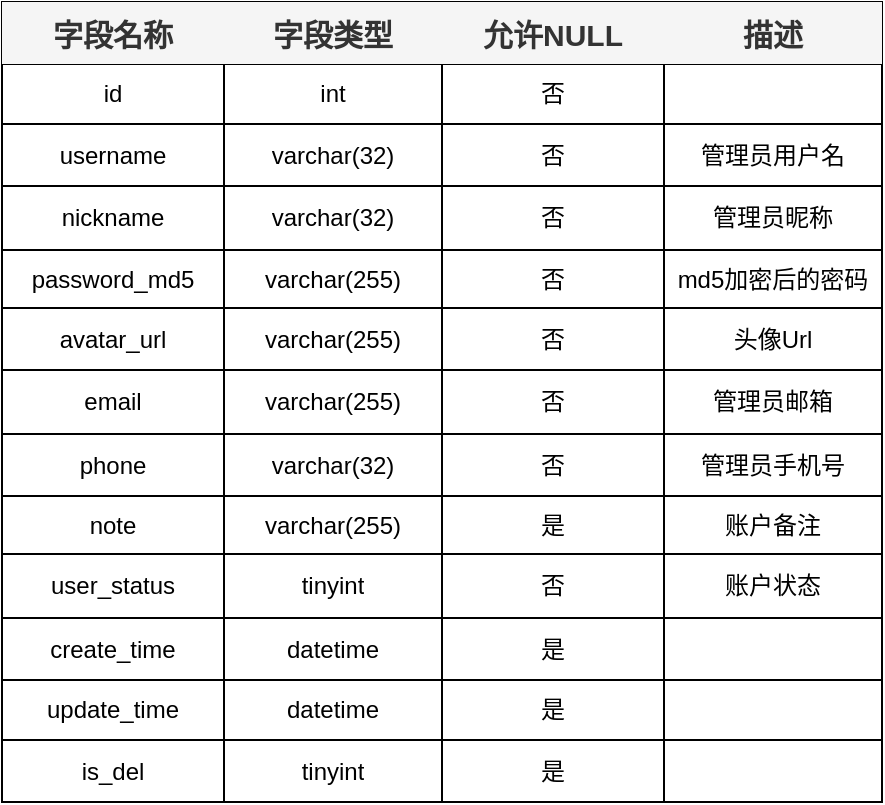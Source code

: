 <mxfile version="20.5.1" type="github" pages="5">
  <diagram id="2lVs2jmxq32t5paDDMVt" name="管理员表">
    <mxGraphModel dx="1422" dy="762" grid="1" gridSize="10" guides="1" tooltips="1" connect="1" arrows="1" fold="1" page="1" pageScale="1" pageWidth="827" pageHeight="1169" math="0" shadow="0">
      <root>
        <mxCell id="0" />
        <mxCell id="1" parent="0" />
        <mxCell id="UeT4CsQwX6-MQnnbkVvn-1" value="" style="shape=table;startSize=0;container=1;collapsible=0;childLayout=tableLayout;" vertex="1" parent="1">
          <mxGeometry x="210" y="140" width="440" height="400" as="geometry" />
        </mxCell>
        <mxCell id="UeT4CsQwX6-MQnnbkVvn-2" value="" style="shape=tableRow;horizontal=0;startSize=0;swimlaneHead=0;swimlaneBody=0;top=0;left=0;bottom=0;right=0;collapsible=0;dropTarget=0;fillColor=none;points=[[0,0.5],[1,0.5]];portConstraint=eastwest;" vertex="1" parent="UeT4CsQwX6-MQnnbkVvn-1">
          <mxGeometry width="440" height="31" as="geometry" />
        </mxCell>
        <mxCell id="UeT4CsQwX6-MQnnbkVvn-3" value="字段名称" style="shape=partialRectangle;html=1;whiteSpace=wrap;connectable=0;overflow=hidden;fillColor=#f5f5f5;top=0;left=0;bottom=0;right=0;pointerEvents=1;fontColor=#333333;strokeColor=#666666;fontStyle=1;fontSize=15;" vertex="1" parent="UeT4CsQwX6-MQnnbkVvn-2">
          <mxGeometry width="111" height="31" as="geometry">
            <mxRectangle width="111" height="31" as="alternateBounds" />
          </mxGeometry>
        </mxCell>
        <mxCell id="UeT4CsQwX6-MQnnbkVvn-4" value="字段类型" style="shape=partialRectangle;html=1;whiteSpace=wrap;connectable=0;overflow=hidden;fillColor=#f5f5f5;top=0;left=0;bottom=0;right=0;pointerEvents=1;fontColor=#333333;strokeColor=#666666;fontStyle=1;fontSize=15;" vertex="1" parent="UeT4CsQwX6-MQnnbkVvn-2">
          <mxGeometry x="111" width="109" height="31" as="geometry">
            <mxRectangle width="109" height="31" as="alternateBounds" />
          </mxGeometry>
        </mxCell>
        <mxCell id="UeT4CsQwX6-MQnnbkVvn-5" value="允许NULL" style="shape=partialRectangle;html=1;whiteSpace=wrap;connectable=0;overflow=hidden;fillColor=#f5f5f5;top=0;left=0;bottom=0;right=0;pointerEvents=1;fontColor=#333333;strokeColor=#666666;fontStyle=1;fontSize=15;" vertex="1" parent="UeT4CsQwX6-MQnnbkVvn-2">
          <mxGeometry x="220" width="111" height="31" as="geometry">
            <mxRectangle width="111" height="31" as="alternateBounds" />
          </mxGeometry>
        </mxCell>
        <mxCell id="UeT4CsQwX6-MQnnbkVvn-6" value="描述" style="shape=partialRectangle;html=1;whiteSpace=wrap;connectable=0;overflow=hidden;fillColor=#f5f5f5;top=0;left=0;bottom=0;right=0;pointerEvents=1;fontColor=#333333;strokeColor=#666666;fontStyle=1;fontSize=15;" vertex="1" parent="UeT4CsQwX6-MQnnbkVvn-2">
          <mxGeometry x="331" width="109" height="31" as="geometry">
            <mxRectangle width="109" height="31" as="alternateBounds" />
          </mxGeometry>
        </mxCell>
        <mxCell id="UeT4CsQwX6-MQnnbkVvn-7" value="" style="shape=tableRow;horizontal=0;startSize=0;swimlaneHead=0;swimlaneBody=0;top=0;left=0;bottom=0;right=0;collapsible=0;dropTarget=0;fillColor=none;points=[[0,0.5],[1,0.5]];portConstraint=eastwest;" vertex="1" parent="UeT4CsQwX6-MQnnbkVvn-1">
          <mxGeometry y="31" width="440" height="30" as="geometry" />
        </mxCell>
        <mxCell id="UeT4CsQwX6-MQnnbkVvn-8" value="id" style="shape=partialRectangle;html=1;whiteSpace=wrap;connectable=0;overflow=hidden;fillColor=none;top=0;left=0;bottom=0;right=0;pointerEvents=1;" vertex="1" parent="UeT4CsQwX6-MQnnbkVvn-7">
          <mxGeometry width="111" height="30" as="geometry">
            <mxRectangle width="111" height="30" as="alternateBounds" />
          </mxGeometry>
        </mxCell>
        <mxCell id="UeT4CsQwX6-MQnnbkVvn-9" value="int" style="shape=partialRectangle;html=1;whiteSpace=wrap;connectable=0;overflow=hidden;fillColor=none;top=0;left=0;bottom=0;right=0;pointerEvents=1;" vertex="1" parent="UeT4CsQwX6-MQnnbkVvn-7">
          <mxGeometry x="111" width="109" height="30" as="geometry">
            <mxRectangle width="109" height="30" as="alternateBounds" />
          </mxGeometry>
        </mxCell>
        <mxCell id="UeT4CsQwX6-MQnnbkVvn-10" value="否" style="shape=partialRectangle;html=1;whiteSpace=wrap;connectable=0;overflow=hidden;fillColor=none;top=0;left=0;bottom=0;right=0;pointerEvents=1;" vertex="1" parent="UeT4CsQwX6-MQnnbkVvn-7">
          <mxGeometry x="220" width="111" height="30" as="geometry">
            <mxRectangle width="111" height="30" as="alternateBounds" />
          </mxGeometry>
        </mxCell>
        <mxCell id="UeT4CsQwX6-MQnnbkVvn-11" value="" style="shape=partialRectangle;html=1;whiteSpace=wrap;connectable=0;overflow=hidden;fillColor=none;top=0;left=0;bottom=0;right=0;pointerEvents=1;" vertex="1" parent="UeT4CsQwX6-MQnnbkVvn-7">
          <mxGeometry x="331" width="109" height="30" as="geometry">
            <mxRectangle width="109" height="30" as="alternateBounds" />
          </mxGeometry>
        </mxCell>
        <mxCell id="UeT4CsQwX6-MQnnbkVvn-12" value="" style="shape=tableRow;horizontal=0;startSize=0;swimlaneHead=0;swimlaneBody=0;top=0;left=0;bottom=0;right=0;collapsible=0;dropTarget=0;fillColor=none;points=[[0,0.5],[1,0.5]];portConstraint=eastwest;" vertex="1" parent="UeT4CsQwX6-MQnnbkVvn-1">
          <mxGeometry y="61" width="440" height="31" as="geometry" />
        </mxCell>
        <mxCell id="UeT4CsQwX6-MQnnbkVvn-13" value="username" style="shape=partialRectangle;html=1;whiteSpace=wrap;connectable=0;overflow=hidden;fillColor=none;top=0;left=0;bottom=0;right=0;pointerEvents=1;" vertex="1" parent="UeT4CsQwX6-MQnnbkVvn-12">
          <mxGeometry width="111" height="31" as="geometry">
            <mxRectangle width="111" height="31" as="alternateBounds" />
          </mxGeometry>
        </mxCell>
        <mxCell id="UeT4CsQwX6-MQnnbkVvn-14" value="varchar(32)" style="shape=partialRectangle;html=1;whiteSpace=wrap;connectable=0;overflow=hidden;fillColor=none;top=0;left=0;bottom=0;right=0;pointerEvents=1;" vertex="1" parent="UeT4CsQwX6-MQnnbkVvn-12">
          <mxGeometry x="111" width="109" height="31" as="geometry">
            <mxRectangle width="109" height="31" as="alternateBounds" />
          </mxGeometry>
        </mxCell>
        <mxCell id="UeT4CsQwX6-MQnnbkVvn-15" value="否" style="shape=partialRectangle;html=1;whiteSpace=wrap;connectable=0;overflow=hidden;fillColor=none;top=0;left=0;bottom=0;right=0;pointerEvents=1;" vertex="1" parent="UeT4CsQwX6-MQnnbkVvn-12">
          <mxGeometry x="220" width="111" height="31" as="geometry">
            <mxRectangle width="111" height="31" as="alternateBounds" />
          </mxGeometry>
        </mxCell>
        <mxCell id="UeT4CsQwX6-MQnnbkVvn-16" value="管理员用户名" style="shape=partialRectangle;html=1;whiteSpace=wrap;connectable=0;overflow=hidden;fillColor=none;top=0;left=0;bottom=0;right=0;pointerEvents=1;" vertex="1" parent="UeT4CsQwX6-MQnnbkVvn-12">
          <mxGeometry x="331" width="109" height="31" as="geometry">
            <mxRectangle width="109" height="31" as="alternateBounds" />
          </mxGeometry>
        </mxCell>
        <mxCell id="UeT4CsQwX6-MQnnbkVvn-17" value="" style="shape=tableRow;horizontal=0;startSize=0;swimlaneHead=0;swimlaneBody=0;top=0;left=0;bottom=0;right=0;collapsible=0;dropTarget=0;fillColor=none;points=[[0,0.5],[1,0.5]];portConstraint=eastwest;" vertex="1" parent="UeT4CsQwX6-MQnnbkVvn-1">
          <mxGeometry y="92" width="440" height="32" as="geometry" />
        </mxCell>
        <mxCell id="UeT4CsQwX6-MQnnbkVvn-18" value="nickname" style="shape=partialRectangle;html=1;whiteSpace=wrap;connectable=0;overflow=hidden;fillColor=none;top=0;left=0;bottom=0;right=0;pointerEvents=1;" vertex="1" parent="UeT4CsQwX6-MQnnbkVvn-17">
          <mxGeometry width="111" height="32" as="geometry">
            <mxRectangle width="111" height="32" as="alternateBounds" />
          </mxGeometry>
        </mxCell>
        <mxCell id="UeT4CsQwX6-MQnnbkVvn-19" value="varchar(32)" style="shape=partialRectangle;html=1;whiteSpace=wrap;connectable=0;overflow=hidden;fillColor=none;top=0;left=0;bottom=0;right=0;pointerEvents=1;" vertex="1" parent="UeT4CsQwX6-MQnnbkVvn-17">
          <mxGeometry x="111" width="109" height="32" as="geometry">
            <mxRectangle width="109" height="32" as="alternateBounds" />
          </mxGeometry>
        </mxCell>
        <mxCell id="UeT4CsQwX6-MQnnbkVvn-20" value="否" style="shape=partialRectangle;html=1;whiteSpace=wrap;connectable=0;overflow=hidden;fillColor=none;top=0;left=0;bottom=0;right=0;pointerEvents=1;" vertex="1" parent="UeT4CsQwX6-MQnnbkVvn-17">
          <mxGeometry x="220" width="111" height="32" as="geometry">
            <mxRectangle width="111" height="32" as="alternateBounds" />
          </mxGeometry>
        </mxCell>
        <mxCell id="UeT4CsQwX6-MQnnbkVvn-21" value="管理员昵称" style="shape=partialRectangle;html=1;whiteSpace=wrap;connectable=0;overflow=hidden;fillColor=none;top=0;left=0;bottom=0;right=0;pointerEvents=1;" vertex="1" parent="UeT4CsQwX6-MQnnbkVvn-17">
          <mxGeometry x="331" width="109" height="32" as="geometry">
            <mxRectangle width="109" height="32" as="alternateBounds" />
          </mxGeometry>
        </mxCell>
        <mxCell id="UeT4CsQwX6-MQnnbkVvn-22" value="" style="shape=tableRow;horizontal=0;startSize=0;swimlaneHead=0;swimlaneBody=0;top=0;left=0;bottom=0;right=0;collapsible=0;dropTarget=0;fillColor=none;points=[[0,0.5],[1,0.5]];portConstraint=eastwest;" vertex="1" parent="UeT4CsQwX6-MQnnbkVvn-1">
          <mxGeometry y="124" width="440" height="29" as="geometry" />
        </mxCell>
        <mxCell id="UeT4CsQwX6-MQnnbkVvn-23" value="password_md5" style="shape=partialRectangle;html=1;whiteSpace=wrap;connectable=0;overflow=hidden;fillColor=none;top=0;left=0;bottom=0;right=0;pointerEvents=1;" vertex="1" parent="UeT4CsQwX6-MQnnbkVvn-22">
          <mxGeometry width="111" height="29" as="geometry">
            <mxRectangle width="111" height="29" as="alternateBounds" />
          </mxGeometry>
        </mxCell>
        <mxCell id="UeT4CsQwX6-MQnnbkVvn-24" value="varchar(255)" style="shape=partialRectangle;html=1;whiteSpace=wrap;connectable=0;overflow=hidden;fillColor=none;top=0;left=0;bottom=0;right=0;pointerEvents=1;" vertex="1" parent="UeT4CsQwX6-MQnnbkVvn-22">
          <mxGeometry x="111" width="109" height="29" as="geometry">
            <mxRectangle width="109" height="29" as="alternateBounds" />
          </mxGeometry>
        </mxCell>
        <mxCell id="UeT4CsQwX6-MQnnbkVvn-25" value="否" style="shape=partialRectangle;html=1;whiteSpace=wrap;connectable=0;overflow=hidden;fillColor=none;top=0;left=0;bottom=0;right=0;pointerEvents=1;" vertex="1" parent="UeT4CsQwX6-MQnnbkVvn-22">
          <mxGeometry x="220" width="111" height="29" as="geometry">
            <mxRectangle width="111" height="29" as="alternateBounds" />
          </mxGeometry>
        </mxCell>
        <mxCell id="UeT4CsQwX6-MQnnbkVvn-26" value="md5加密后的密码" style="shape=partialRectangle;html=1;whiteSpace=wrap;connectable=0;overflow=hidden;fillColor=none;top=0;left=0;bottom=0;right=0;pointerEvents=1;" vertex="1" parent="UeT4CsQwX6-MQnnbkVvn-22">
          <mxGeometry x="331" width="109" height="29" as="geometry">
            <mxRectangle width="109" height="29" as="alternateBounds" />
          </mxGeometry>
        </mxCell>
        <mxCell id="UeT4CsQwX6-MQnnbkVvn-27" value="" style="shape=tableRow;horizontal=0;startSize=0;swimlaneHead=0;swimlaneBody=0;top=0;left=0;bottom=0;right=0;collapsible=0;dropTarget=0;fillColor=none;points=[[0,0.5],[1,0.5]];portConstraint=eastwest;" vertex="1" parent="UeT4CsQwX6-MQnnbkVvn-1">
          <mxGeometry y="153" width="440" height="31" as="geometry" />
        </mxCell>
        <mxCell id="UeT4CsQwX6-MQnnbkVvn-28" value="avatar_url" style="shape=partialRectangle;html=1;whiteSpace=wrap;connectable=0;overflow=hidden;fillColor=none;top=0;left=0;bottom=0;right=0;pointerEvents=1;" vertex="1" parent="UeT4CsQwX6-MQnnbkVvn-27">
          <mxGeometry width="111" height="31" as="geometry">
            <mxRectangle width="111" height="31" as="alternateBounds" />
          </mxGeometry>
        </mxCell>
        <mxCell id="UeT4CsQwX6-MQnnbkVvn-29" value="varchar(255)" style="shape=partialRectangle;html=1;whiteSpace=wrap;connectable=0;overflow=hidden;fillColor=none;top=0;left=0;bottom=0;right=0;pointerEvents=1;" vertex="1" parent="UeT4CsQwX6-MQnnbkVvn-27">
          <mxGeometry x="111" width="109" height="31" as="geometry">
            <mxRectangle width="109" height="31" as="alternateBounds" />
          </mxGeometry>
        </mxCell>
        <mxCell id="UeT4CsQwX6-MQnnbkVvn-30" value="否" style="shape=partialRectangle;html=1;whiteSpace=wrap;connectable=0;overflow=hidden;fillColor=none;top=0;left=0;bottom=0;right=0;pointerEvents=1;" vertex="1" parent="UeT4CsQwX6-MQnnbkVvn-27">
          <mxGeometry x="220" width="111" height="31" as="geometry">
            <mxRectangle width="111" height="31" as="alternateBounds" />
          </mxGeometry>
        </mxCell>
        <mxCell id="UeT4CsQwX6-MQnnbkVvn-31" value="头像Url" style="shape=partialRectangle;html=1;whiteSpace=wrap;connectable=0;overflow=hidden;fillColor=none;top=0;left=0;bottom=0;right=0;pointerEvents=1;" vertex="1" parent="UeT4CsQwX6-MQnnbkVvn-27">
          <mxGeometry x="331" width="109" height="31" as="geometry">
            <mxRectangle width="109" height="31" as="alternateBounds" />
          </mxGeometry>
        </mxCell>
        <mxCell id="UeT4CsQwX6-MQnnbkVvn-32" value="" style="shape=tableRow;horizontal=0;startSize=0;swimlaneHead=0;swimlaneBody=0;top=0;left=0;bottom=0;right=0;collapsible=0;dropTarget=0;fillColor=none;points=[[0,0.5],[1,0.5]];portConstraint=eastwest;" vertex="1" parent="UeT4CsQwX6-MQnnbkVvn-1">
          <mxGeometry y="184" width="440" height="32" as="geometry" />
        </mxCell>
        <mxCell id="UeT4CsQwX6-MQnnbkVvn-33" value="email" style="shape=partialRectangle;html=1;whiteSpace=wrap;connectable=0;overflow=hidden;fillColor=none;top=0;left=0;bottom=0;right=0;pointerEvents=1;" vertex="1" parent="UeT4CsQwX6-MQnnbkVvn-32">
          <mxGeometry width="111" height="32" as="geometry">
            <mxRectangle width="111" height="32" as="alternateBounds" />
          </mxGeometry>
        </mxCell>
        <mxCell id="UeT4CsQwX6-MQnnbkVvn-34" value="varchar(255)" style="shape=partialRectangle;html=1;whiteSpace=wrap;connectable=0;overflow=hidden;fillColor=none;top=0;left=0;bottom=0;right=0;pointerEvents=1;" vertex="1" parent="UeT4CsQwX6-MQnnbkVvn-32">
          <mxGeometry x="111" width="109" height="32" as="geometry">
            <mxRectangle width="109" height="32" as="alternateBounds" />
          </mxGeometry>
        </mxCell>
        <mxCell id="UeT4CsQwX6-MQnnbkVvn-35" value="否" style="shape=partialRectangle;html=1;whiteSpace=wrap;connectable=0;overflow=hidden;fillColor=none;top=0;left=0;bottom=0;right=0;pointerEvents=1;" vertex="1" parent="UeT4CsQwX6-MQnnbkVvn-32">
          <mxGeometry x="220" width="111" height="32" as="geometry">
            <mxRectangle width="111" height="32" as="alternateBounds" />
          </mxGeometry>
        </mxCell>
        <mxCell id="UeT4CsQwX6-MQnnbkVvn-36" value="管理员邮箱" style="shape=partialRectangle;html=1;whiteSpace=wrap;connectable=0;overflow=hidden;fillColor=none;top=0;left=0;bottom=0;right=0;pointerEvents=1;" vertex="1" parent="UeT4CsQwX6-MQnnbkVvn-32">
          <mxGeometry x="331" width="109" height="32" as="geometry">
            <mxRectangle width="109" height="32" as="alternateBounds" />
          </mxGeometry>
        </mxCell>
        <mxCell id="UeT4CsQwX6-MQnnbkVvn-37" value="" style="shape=tableRow;horizontal=0;startSize=0;swimlaneHead=0;swimlaneBody=0;top=0;left=0;bottom=0;right=0;collapsible=0;dropTarget=0;fillColor=none;points=[[0,0.5],[1,0.5]];portConstraint=eastwest;" vertex="1" parent="UeT4CsQwX6-MQnnbkVvn-1">
          <mxGeometry y="216" width="440" height="31" as="geometry" />
        </mxCell>
        <mxCell id="UeT4CsQwX6-MQnnbkVvn-38" value="phone" style="shape=partialRectangle;html=1;whiteSpace=wrap;connectable=0;overflow=hidden;fillColor=none;top=0;left=0;bottom=0;right=0;pointerEvents=1;" vertex="1" parent="UeT4CsQwX6-MQnnbkVvn-37">
          <mxGeometry width="111" height="31" as="geometry">
            <mxRectangle width="111" height="31" as="alternateBounds" />
          </mxGeometry>
        </mxCell>
        <mxCell id="UeT4CsQwX6-MQnnbkVvn-39" value="varchar(32)" style="shape=partialRectangle;html=1;whiteSpace=wrap;connectable=0;overflow=hidden;fillColor=none;top=0;left=0;bottom=0;right=0;pointerEvents=1;" vertex="1" parent="UeT4CsQwX6-MQnnbkVvn-37">
          <mxGeometry x="111" width="109" height="31" as="geometry">
            <mxRectangle width="109" height="31" as="alternateBounds" />
          </mxGeometry>
        </mxCell>
        <mxCell id="UeT4CsQwX6-MQnnbkVvn-40" value="否" style="shape=partialRectangle;html=1;whiteSpace=wrap;connectable=0;overflow=hidden;fillColor=none;top=0;left=0;bottom=0;right=0;pointerEvents=1;" vertex="1" parent="UeT4CsQwX6-MQnnbkVvn-37">
          <mxGeometry x="220" width="111" height="31" as="geometry">
            <mxRectangle width="111" height="31" as="alternateBounds" />
          </mxGeometry>
        </mxCell>
        <mxCell id="UeT4CsQwX6-MQnnbkVvn-41" value="管理员手机号" style="shape=partialRectangle;html=1;whiteSpace=wrap;connectable=0;overflow=hidden;fillColor=none;top=0;left=0;bottom=0;right=0;pointerEvents=1;" vertex="1" parent="UeT4CsQwX6-MQnnbkVvn-37">
          <mxGeometry x="331" width="109" height="31" as="geometry">
            <mxRectangle width="109" height="31" as="alternateBounds" />
          </mxGeometry>
        </mxCell>
        <mxCell id="UeT4CsQwX6-MQnnbkVvn-42" value="" style="shape=tableRow;horizontal=0;startSize=0;swimlaneHead=0;swimlaneBody=0;top=0;left=0;bottom=0;right=0;collapsible=0;dropTarget=0;fillColor=none;points=[[0,0.5],[1,0.5]];portConstraint=eastwest;" vertex="1" parent="UeT4CsQwX6-MQnnbkVvn-1">
          <mxGeometry y="247" width="440" height="29" as="geometry" />
        </mxCell>
        <mxCell id="UeT4CsQwX6-MQnnbkVvn-43" value="note" style="shape=partialRectangle;html=1;whiteSpace=wrap;connectable=0;overflow=hidden;fillColor=none;top=0;left=0;bottom=0;right=0;pointerEvents=1;" vertex="1" parent="UeT4CsQwX6-MQnnbkVvn-42">
          <mxGeometry width="111" height="29" as="geometry">
            <mxRectangle width="111" height="29" as="alternateBounds" />
          </mxGeometry>
        </mxCell>
        <mxCell id="UeT4CsQwX6-MQnnbkVvn-44" value="varchar(255)" style="shape=partialRectangle;html=1;whiteSpace=wrap;connectable=0;overflow=hidden;fillColor=none;top=0;left=0;bottom=0;right=0;pointerEvents=1;" vertex="1" parent="UeT4CsQwX6-MQnnbkVvn-42">
          <mxGeometry x="111" width="109" height="29" as="geometry">
            <mxRectangle width="109" height="29" as="alternateBounds" />
          </mxGeometry>
        </mxCell>
        <mxCell id="UeT4CsQwX6-MQnnbkVvn-45" value="是" style="shape=partialRectangle;html=1;whiteSpace=wrap;connectable=0;overflow=hidden;fillColor=none;top=0;left=0;bottom=0;right=0;pointerEvents=1;" vertex="1" parent="UeT4CsQwX6-MQnnbkVvn-42">
          <mxGeometry x="220" width="111" height="29" as="geometry">
            <mxRectangle width="111" height="29" as="alternateBounds" />
          </mxGeometry>
        </mxCell>
        <mxCell id="UeT4CsQwX6-MQnnbkVvn-46" value="账户备注" style="shape=partialRectangle;html=1;whiteSpace=wrap;connectable=0;overflow=hidden;fillColor=none;top=0;left=0;bottom=0;right=0;pointerEvents=1;" vertex="1" parent="UeT4CsQwX6-MQnnbkVvn-42">
          <mxGeometry x="331" width="109" height="29" as="geometry">
            <mxRectangle width="109" height="29" as="alternateBounds" />
          </mxGeometry>
        </mxCell>
        <mxCell id="UeT4CsQwX6-MQnnbkVvn-47" value="" style="shape=tableRow;horizontal=0;startSize=0;swimlaneHead=0;swimlaneBody=0;top=0;left=0;bottom=0;right=0;collapsible=0;dropTarget=0;fillColor=none;points=[[0,0.5],[1,0.5]];portConstraint=eastwest;" vertex="1" parent="UeT4CsQwX6-MQnnbkVvn-1">
          <mxGeometry y="276" width="440" height="32" as="geometry" />
        </mxCell>
        <mxCell id="UeT4CsQwX6-MQnnbkVvn-48" value="user_status" style="shape=partialRectangle;html=1;whiteSpace=wrap;connectable=0;overflow=hidden;fillColor=none;top=0;left=0;bottom=0;right=0;pointerEvents=1;" vertex="1" parent="UeT4CsQwX6-MQnnbkVvn-47">
          <mxGeometry width="111" height="32" as="geometry">
            <mxRectangle width="111" height="32" as="alternateBounds" />
          </mxGeometry>
        </mxCell>
        <mxCell id="UeT4CsQwX6-MQnnbkVvn-49" value="tinyint" style="shape=partialRectangle;html=1;whiteSpace=wrap;connectable=0;overflow=hidden;fillColor=none;top=0;left=0;bottom=0;right=0;pointerEvents=1;" vertex="1" parent="UeT4CsQwX6-MQnnbkVvn-47">
          <mxGeometry x="111" width="109" height="32" as="geometry">
            <mxRectangle width="109" height="32" as="alternateBounds" />
          </mxGeometry>
        </mxCell>
        <mxCell id="UeT4CsQwX6-MQnnbkVvn-50" value="否" style="shape=partialRectangle;html=1;whiteSpace=wrap;connectable=0;overflow=hidden;fillColor=none;top=0;left=0;bottom=0;right=0;pointerEvents=1;" vertex="1" parent="UeT4CsQwX6-MQnnbkVvn-47">
          <mxGeometry x="220" width="111" height="32" as="geometry">
            <mxRectangle width="111" height="32" as="alternateBounds" />
          </mxGeometry>
        </mxCell>
        <mxCell id="UeT4CsQwX6-MQnnbkVvn-51" value="账户状态" style="shape=partialRectangle;html=1;whiteSpace=wrap;connectable=0;overflow=hidden;fillColor=none;top=0;left=0;bottom=0;right=0;pointerEvents=1;" vertex="1" parent="UeT4CsQwX6-MQnnbkVvn-47">
          <mxGeometry x="331" width="109" height="32" as="geometry">
            <mxRectangle width="109" height="32" as="alternateBounds" />
          </mxGeometry>
        </mxCell>
        <mxCell id="UeT4CsQwX6-MQnnbkVvn-52" value="" style="shape=tableRow;horizontal=0;startSize=0;swimlaneHead=0;swimlaneBody=0;top=0;left=0;bottom=0;right=0;collapsible=0;dropTarget=0;fillColor=none;points=[[0,0.5],[1,0.5]];portConstraint=eastwest;" vertex="1" parent="UeT4CsQwX6-MQnnbkVvn-1">
          <mxGeometry y="308" width="440" height="31" as="geometry" />
        </mxCell>
        <mxCell id="UeT4CsQwX6-MQnnbkVvn-53" value="create_time" style="shape=partialRectangle;html=1;whiteSpace=wrap;connectable=0;overflow=hidden;fillColor=none;top=0;left=0;bottom=0;right=0;pointerEvents=1;" vertex="1" parent="UeT4CsQwX6-MQnnbkVvn-52">
          <mxGeometry width="111" height="31" as="geometry">
            <mxRectangle width="111" height="31" as="alternateBounds" />
          </mxGeometry>
        </mxCell>
        <mxCell id="UeT4CsQwX6-MQnnbkVvn-54" value="datetime" style="shape=partialRectangle;html=1;whiteSpace=wrap;connectable=0;overflow=hidden;fillColor=none;top=0;left=0;bottom=0;right=0;pointerEvents=1;" vertex="1" parent="UeT4CsQwX6-MQnnbkVvn-52">
          <mxGeometry x="111" width="109" height="31" as="geometry">
            <mxRectangle width="109" height="31" as="alternateBounds" />
          </mxGeometry>
        </mxCell>
        <mxCell id="UeT4CsQwX6-MQnnbkVvn-55" value="是" style="shape=partialRectangle;html=1;whiteSpace=wrap;connectable=0;overflow=hidden;fillColor=none;top=0;left=0;bottom=0;right=0;pointerEvents=1;" vertex="1" parent="UeT4CsQwX6-MQnnbkVvn-52">
          <mxGeometry x="220" width="111" height="31" as="geometry">
            <mxRectangle width="111" height="31" as="alternateBounds" />
          </mxGeometry>
        </mxCell>
        <mxCell id="UeT4CsQwX6-MQnnbkVvn-56" value="" style="shape=partialRectangle;html=1;whiteSpace=wrap;connectable=0;overflow=hidden;fillColor=none;top=0;left=0;bottom=0;right=0;pointerEvents=1;" vertex="1" parent="UeT4CsQwX6-MQnnbkVvn-52">
          <mxGeometry x="331" width="109" height="31" as="geometry">
            <mxRectangle width="109" height="31" as="alternateBounds" />
          </mxGeometry>
        </mxCell>
        <mxCell id="UeT4CsQwX6-MQnnbkVvn-57" value="" style="shape=tableRow;horizontal=0;startSize=0;swimlaneHead=0;swimlaneBody=0;top=0;left=0;bottom=0;right=0;collapsible=0;dropTarget=0;fillColor=none;points=[[0,0.5],[1,0.5]];portConstraint=eastwest;" vertex="1" parent="UeT4CsQwX6-MQnnbkVvn-1">
          <mxGeometry y="339" width="440" height="30" as="geometry" />
        </mxCell>
        <mxCell id="UeT4CsQwX6-MQnnbkVvn-58" value="update_time" style="shape=partialRectangle;html=1;whiteSpace=wrap;connectable=0;overflow=hidden;fillColor=none;top=0;left=0;bottom=0;right=0;pointerEvents=1;" vertex="1" parent="UeT4CsQwX6-MQnnbkVvn-57">
          <mxGeometry width="111" height="30" as="geometry">
            <mxRectangle width="111" height="30" as="alternateBounds" />
          </mxGeometry>
        </mxCell>
        <mxCell id="UeT4CsQwX6-MQnnbkVvn-59" value="datetime" style="shape=partialRectangle;html=1;whiteSpace=wrap;connectable=0;overflow=hidden;fillColor=none;top=0;left=0;bottom=0;right=0;pointerEvents=1;" vertex="1" parent="UeT4CsQwX6-MQnnbkVvn-57">
          <mxGeometry x="111" width="109" height="30" as="geometry">
            <mxRectangle width="109" height="30" as="alternateBounds" />
          </mxGeometry>
        </mxCell>
        <mxCell id="UeT4CsQwX6-MQnnbkVvn-60" value="是" style="shape=partialRectangle;html=1;whiteSpace=wrap;connectable=0;overflow=hidden;fillColor=none;top=0;left=0;bottom=0;right=0;pointerEvents=1;" vertex="1" parent="UeT4CsQwX6-MQnnbkVvn-57">
          <mxGeometry x="220" width="111" height="30" as="geometry">
            <mxRectangle width="111" height="30" as="alternateBounds" />
          </mxGeometry>
        </mxCell>
        <mxCell id="UeT4CsQwX6-MQnnbkVvn-61" value="" style="shape=partialRectangle;html=1;whiteSpace=wrap;connectable=0;overflow=hidden;fillColor=none;top=0;left=0;bottom=0;right=0;pointerEvents=1;" vertex="1" parent="UeT4CsQwX6-MQnnbkVvn-57">
          <mxGeometry x="331" width="109" height="30" as="geometry">
            <mxRectangle width="109" height="30" as="alternateBounds" />
          </mxGeometry>
        </mxCell>
        <mxCell id="UeT4CsQwX6-MQnnbkVvn-62" value="" style="shape=tableRow;horizontal=0;startSize=0;swimlaneHead=0;swimlaneBody=0;top=0;left=0;bottom=0;right=0;collapsible=0;dropTarget=0;fillColor=none;points=[[0,0.5],[1,0.5]];portConstraint=eastwest;" vertex="1" parent="UeT4CsQwX6-MQnnbkVvn-1">
          <mxGeometry y="369" width="440" height="31" as="geometry" />
        </mxCell>
        <mxCell id="UeT4CsQwX6-MQnnbkVvn-63" value="is_del" style="shape=partialRectangle;html=1;whiteSpace=wrap;connectable=0;overflow=hidden;fillColor=none;top=0;left=0;bottom=0;right=0;pointerEvents=1;" vertex="1" parent="UeT4CsQwX6-MQnnbkVvn-62">
          <mxGeometry width="111" height="31" as="geometry">
            <mxRectangle width="111" height="31" as="alternateBounds" />
          </mxGeometry>
        </mxCell>
        <mxCell id="UeT4CsQwX6-MQnnbkVvn-64" value="tinyint" style="shape=partialRectangle;html=1;whiteSpace=wrap;connectable=0;overflow=hidden;fillColor=none;top=0;left=0;bottom=0;right=0;pointerEvents=1;" vertex="1" parent="UeT4CsQwX6-MQnnbkVvn-62">
          <mxGeometry x="111" width="109" height="31" as="geometry">
            <mxRectangle width="109" height="31" as="alternateBounds" />
          </mxGeometry>
        </mxCell>
        <mxCell id="UeT4CsQwX6-MQnnbkVvn-65" value="是" style="shape=partialRectangle;html=1;whiteSpace=wrap;connectable=0;overflow=hidden;fillColor=none;top=0;left=0;bottom=0;right=0;pointerEvents=1;" vertex="1" parent="UeT4CsQwX6-MQnnbkVvn-62">
          <mxGeometry x="220" width="111" height="31" as="geometry">
            <mxRectangle width="111" height="31" as="alternateBounds" />
          </mxGeometry>
        </mxCell>
        <mxCell id="UeT4CsQwX6-MQnnbkVvn-66" value="" style="shape=partialRectangle;html=1;whiteSpace=wrap;connectable=0;overflow=hidden;fillColor=none;top=0;left=0;bottom=0;right=0;pointerEvents=1;" vertex="1" parent="UeT4CsQwX6-MQnnbkVvn-62">
          <mxGeometry x="331" width="109" height="31" as="geometry">
            <mxRectangle width="109" height="31" as="alternateBounds" />
          </mxGeometry>
        </mxCell>
      </root>
    </mxGraphModel>
  </diagram>
  <diagram id="gmoMTucp_MgwN07Lgi97" name="订单表">
    <mxGraphModel dx="1422" dy="762" grid="1" gridSize="10" guides="1" tooltips="1" connect="1" arrows="1" fold="1" page="1" pageScale="1" pageWidth="827" pageHeight="1169" math="0" shadow="0">
      <root>
        <mxCell id="0" />
        <mxCell id="1" parent="0" />
        <mxCell id="lJeWz9uMTeLNCa-5ws8H-1" value="" style="shape=table;startSize=0;container=1;collapsible=0;childLayout=tableLayout;" vertex="1" parent="1">
          <mxGeometry x="210" y="140" width="440" height="431" as="geometry" />
        </mxCell>
        <mxCell id="lJeWz9uMTeLNCa-5ws8H-2" value="" style="shape=tableRow;horizontal=0;startSize=0;swimlaneHead=0;swimlaneBody=0;top=0;left=0;bottom=0;right=0;collapsible=0;dropTarget=0;fillColor=none;points=[[0,0.5],[1,0.5]];portConstraint=eastwest;" vertex="1" parent="lJeWz9uMTeLNCa-5ws8H-1">
          <mxGeometry width="440" height="31" as="geometry" />
        </mxCell>
        <mxCell id="lJeWz9uMTeLNCa-5ws8H-3" value="字段名称" style="shape=partialRectangle;html=1;whiteSpace=wrap;connectable=0;overflow=hidden;fillColor=#f5f5f5;top=0;left=0;bottom=0;right=0;pointerEvents=1;fontColor=#333333;strokeColor=#666666;fontStyle=1;fontSize=15;" vertex="1" parent="lJeWz9uMTeLNCa-5ws8H-2">
          <mxGeometry width="111" height="31" as="geometry">
            <mxRectangle width="111" height="31" as="alternateBounds" />
          </mxGeometry>
        </mxCell>
        <mxCell id="lJeWz9uMTeLNCa-5ws8H-4" value="字段类型" style="shape=partialRectangle;html=1;whiteSpace=wrap;connectable=0;overflow=hidden;fillColor=#f5f5f5;top=0;left=0;bottom=0;right=0;pointerEvents=1;fontColor=#333333;strokeColor=#666666;fontStyle=1;fontSize=15;" vertex="1" parent="lJeWz9uMTeLNCa-5ws8H-2">
          <mxGeometry x="111" width="109" height="31" as="geometry">
            <mxRectangle width="109" height="31" as="alternateBounds" />
          </mxGeometry>
        </mxCell>
        <mxCell id="lJeWz9uMTeLNCa-5ws8H-5" value="允许NULL" style="shape=partialRectangle;html=1;whiteSpace=wrap;connectable=0;overflow=hidden;fillColor=#f5f5f5;top=0;left=0;bottom=0;right=0;pointerEvents=1;fontColor=#333333;strokeColor=#666666;fontStyle=1;fontSize=15;" vertex="1" parent="lJeWz9uMTeLNCa-5ws8H-2">
          <mxGeometry x="220" width="111" height="31" as="geometry">
            <mxRectangle width="111" height="31" as="alternateBounds" />
          </mxGeometry>
        </mxCell>
        <mxCell id="lJeWz9uMTeLNCa-5ws8H-6" value="描述" style="shape=partialRectangle;html=1;whiteSpace=wrap;connectable=0;overflow=hidden;fillColor=#f5f5f5;top=0;left=0;bottom=0;right=0;pointerEvents=1;fontColor=#333333;strokeColor=#666666;fontStyle=1;fontSize=15;" vertex="1" parent="lJeWz9uMTeLNCa-5ws8H-2">
          <mxGeometry x="331" width="109" height="31" as="geometry">
            <mxRectangle width="109" height="31" as="alternateBounds" />
          </mxGeometry>
        </mxCell>
        <mxCell id="lJeWz9uMTeLNCa-5ws8H-7" value="" style="shape=tableRow;horizontal=0;startSize=0;swimlaneHead=0;swimlaneBody=0;top=0;left=0;bottom=0;right=0;collapsible=0;dropTarget=0;fillColor=none;points=[[0,0.5],[1,0.5]];portConstraint=eastwest;" vertex="1" parent="lJeWz9uMTeLNCa-5ws8H-1">
          <mxGeometry y="31" width="440" height="30" as="geometry" />
        </mxCell>
        <mxCell id="lJeWz9uMTeLNCa-5ws8H-8" value="id" style="shape=partialRectangle;html=1;whiteSpace=wrap;connectable=0;overflow=hidden;fillColor=none;top=0;left=0;bottom=0;right=0;pointerEvents=1;" vertex="1" parent="lJeWz9uMTeLNCa-5ws8H-7">
          <mxGeometry width="111" height="30" as="geometry">
            <mxRectangle width="111" height="30" as="alternateBounds" />
          </mxGeometry>
        </mxCell>
        <mxCell id="lJeWz9uMTeLNCa-5ws8H-9" value="int" style="shape=partialRectangle;html=1;whiteSpace=wrap;connectable=0;overflow=hidden;fillColor=none;top=0;left=0;bottom=0;right=0;pointerEvents=1;" vertex="1" parent="lJeWz9uMTeLNCa-5ws8H-7">
          <mxGeometry x="111" width="109" height="30" as="geometry">
            <mxRectangle width="109" height="30" as="alternateBounds" />
          </mxGeometry>
        </mxCell>
        <mxCell id="lJeWz9uMTeLNCa-5ws8H-10" value="否" style="shape=partialRectangle;html=1;whiteSpace=wrap;connectable=0;overflow=hidden;fillColor=none;top=0;left=0;bottom=0;right=0;pointerEvents=1;" vertex="1" parent="lJeWz9uMTeLNCa-5ws8H-7">
          <mxGeometry x="220" width="111" height="30" as="geometry">
            <mxRectangle width="111" height="30" as="alternateBounds" />
          </mxGeometry>
        </mxCell>
        <mxCell id="lJeWz9uMTeLNCa-5ws8H-11" value="" style="shape=partialRectangle;html=1;whiteSpace=wrap;connectable=0;overflow=hidden;fillColor=none;top=0;left=0;bottom=0;right=0;pointerEvents=1;" vertex="1" parent="lJeWz9uMTeLNCa-5ws8H-7">
          <mxGeometry x="331" width="109" height="30" as="geometry">
            <mxRectangle width="109" height="30" as="alternateBounds" />
          </mxGeometry>
        </mxCell>
        <mxCell id="lJeWz9uMTeLNCa-5ws8H-12" value="" style="shape=tableRow;horizontal=0;startSize=0;swimlaneHead=0;swimlaneBody=0;top=0;left=0;bottom=0;right=0;collapsible=0;dropTarget=0;fillColor=none;points=[[0,0.5],[1,0.5]];portConstraint=eastwest;" vertex="1" parent="lJeWz9uMTeLNCa-5ws8H-1">
          <mxGeometry y="61" width="440" height="31" as="geometry" />
        </mxCell>
        <mxCell id="lJeWz9uMTeLNCa-5ws8H-13" value="serial_number" style="shape=partialRectangle;html=1;whiteSpace=wrap;connectable=0;overflow=hidden;fillColor=none;top=0;left=0;bottom=0;right=0;pointerEvents=1;" vertex="1" parent="lJeWz9uMTeLNCa-5ws8H-12">
          <mxGeometry width="111" height="31" as="geometry">
            <mxRectangle width="111" height="31" as="alternateBounds" />
          </mxGeometry>
        </mxCell>
        <mxCell id="lJeWz9uMTeLNCa-5ws8H-14" value="varchar(255)" style="shape=partialRectangle;html=1;whiteSpace=wrap;connectable=0;overflow=hidden;fillColor=none;top=0;left=0;bottom=0;right=0;pointerEvents=1;" vertex="1" parent="lJeWz9uMTeLNCa-5ws8H-12">
          <mxGeometry x="111" width="109" height="31" as="geometry">
            <mxRectangle width="109" height="31" as="alternateBounds" />
          </mxGeometry>
        </mxCell>
        <mxCell id="lJeWz9uMTeLNCa-5ws8H-15" value="否" style="shape=partialRectangle;html=1;whiteSpace=wrap;connectable=0;overflow=hidden;fillColor=none;top=0;left=0;bottom=0;right=0;pointerEvents=1;" vertex="1" parent="lJeWz9uMTeLNCa-5ws8H-12">
          <mxGeometry x="220" width="111" height="31" as="geometry">
            <mxRectangle width="111" height="31" as="alternateBounds" />
          </mxGeometry>
        </mxCell>
        <mxCell id="lJeWz9uMTeLNCa-5ws8H-16" value="订单流水号" style="shape=partialRectangle;html=1;whiteSpace=wrap;connectable=0;overflow=hidden;fillColor=none;top=0;left=0;bottom=0;right=0;pointerEvents=1;" vertex="1" parent="lJeWz9uMTeLNCa-5ws8H-12">
          <mxGeometry x="331" width="109" height="31" as="geometry">
            <mxRectangle width="109" height="31" as="alternateBounds" />
          </mxGeometry>
        </mxCell>
        <mxCell id="lJeWz9uMTeLNCa-5ws8H-17" value="" style="shape=tableRow;horizontal=0;startSize=0;swimlaneHead=0;swimlaneBody=0;top=0;left=0;bottom=0;right=0;collapsible=0;dropTarget=0;fillColor=none;points=[[0,0.5],[1,0.5]];portConstraint=eastwest;" vertex="1" parent="lJeWz9uMTeLNCa-5ws8H-1">
          <mxGeometry y="92" width="440" height="32" as="geometry" />
        </mxCell>
        <mxCell id="lJeWz9uMTeLNCa-5ws8H-18" value="user_id" style="shape=partialRectangle;html=1;whiteSpace=wrap;connectable=0;overflow=hidden;fillColor=none;top=0;left=0;bottom=0;right=0;pointerEvents=1;" vertex="1" parent="lJeWz9uMTeLNCa-5ws8H-17">
          <mxGeometry width="111" height="32" as="geometry">
            <mxRectangle width="111" height="32" as="alternateBounds" />
          </mxGeometry>
        </mxCell>
        <mxCell id="lJeWz9uMTeLNCa-5ws8H-19" value="int" style="shape=partialRectangle;html=1;whiteSpace=wrap;connectable=0;overflow=hidden;fillColor=none;top=0;left=0;bottom=0;right=0;pointerEvents=1;" vertex="1" parent="lJeWz9uMTeLNCa-5ws8H-17">
          <mxGeometry x="111" width="109" height="32" as="geometry">
            <mxRectangle width="109" height="32" as="alternateBounds" />
          </mxGeometry>
        </mxCell>
        <mxCell id="lJeWz9uMTeLNCa-5ws8H-20" value="否" style="shape=partialRectangle;html=1;whiteSpace=wrap;connectable=0;overflow=hidden;fillColor=none;top=0;left=0;bottom=0;right=0;pointerEvents=1;" vertex="1" parent="lJeWz9uMTeLNCa-5ws8H-17">
          <mxGeometry x="220" width="111" height="32" as="geometry">
            <mxRectangle width="111" height="32" as="alternateBounds" />
          </mxGeometry>
        </mxCell>
        <mxCell id="lJeWz9uMTeLNCa-5ws8H-21" value="订单所属用户id" style="shape=partialRectangle;html=1;whiteSpace=wrap;connectable=0;overflow=hidden;fillColor=none;top=0;left=0;bottom=0;right=0;pointerEvents=1;" vertex="1" parent="lJeWz9uMTeLNCa-5ws8H-17">
          <mxGeometry x="331" width="109" height="32" as="geometry">
            <mxRectangle width="109" height="32" as="alternateBounds" />
          </mxGeometry>
        </mxCell>
        <mxCell id="lJeWz9uMTeLNCa-5ws8H-22" value="" style="shape=tableRow;horizontal=0;startSize=0;swimlaneHead=0;swimlaneBody=0;top=0;left=0;bottom=0;right=0;collapsible=0;dropTarget=0;fillColor=none;points=[[0,0.5],[1,0.5]];portConstraint=eastwest;" vertex="1" parent="lJeWz9uMTeLNCa-5ws8H-1">
          <mxGeometry y="124" width="440" height="29" as="geometry" />
        </mxCell>
        <mxCell id="lJeWz9uMTeLNCa-5ws8H-23" value="dept_id" style="shape=partialRectangle;html=1;whiteSpace=wrap;connectable=0;overflow=hidden;fillColor=none;top=0;left=0;bottom=0;right=0;pointerEvents=1;" vertex="1" parent="lJeWz9uMTeLNCa-5ws8H-22">
          <mxGeometry width="111" height="29" as="geometry">
            <mxRectangle width="111" height="29" as="alternateBounds" />
          </mxGeometry>
        </mxCell>
        <mxCell id="lJeWz9uMTeLNCa-5ws8H-24" value="int" style="shape=partialRectangle;html=1;whiteSpace=wrap;connectable=0;overflow=hidden;fillColor=none;top=0;left=0;bottom=0;right=0;pointerEvents=1;" vertex="1" parent="lJeWz9uMTeLNCa-5ws8H-22">
          <mxGeometry x="111" width="109" height="29" as="geometry">
            <mxRectangle width="109" height="29" as="alternateBounds" />
          </mxGeometry>
        </mxCell>
        <mxCell id="lJeWz9uMTeLNCa-5ws8H-25" value="否" style="shape=partialRectangle;html=1;whiteSpace=wrap;connectable=0;overflow=hidden;fillColor=none;top=0;left=0;bottom=0;right=0;pointerEvents=1;" vertex="1" parent="lJeWz9uMTeLNCa-5ws8H-22">
          <mxGeometry x="220" width="111" height="29" as="geometry">
            <mxRectangle width="111" height="29" as="alternateBounds" />
          </mxGeometry>
        </mxCell>
        <mxCell id="lJeWz9uMTeLNCa-5ws8H-26" value="订单所属科室id" style="shape=partialRectangle;html=1;whiteSpace=wrap;connectable=0;overflow=hidden;fillColor=none;top=0;left=0;bottom=0;right=0;pointerEvents=1;" vertex="1" parent="lJeWz9uMTeLNCa-5ws8H-22">
          <mxGeometry x="331" width="109" height="29" as="geometry">
            <mxRectangle width="109" height="29" as="alternateBounds" />
          </mxGeometry>
        </mxCell>
        <mxCell id="lJeWz9uMTeLNCa-5ws8H-27" value="" style="shape=tableRow;horizontal=0;startSize=0;swimlaneHead=0;swimlaneBody=0;top=0;left=0;bottom=0;right=0;collapsible=0;dropTarget=0;fillColor=none;points=[[0,0.5],[1,0.5]];portConstraint=eastwest;" vertex="1" parent="lJeWz9uMTeLNCa-5ws8H-1">
          <mxGeometry y="153" width="440" height="31" as="geometry" />
        </mxCell>
        <mxCell id="lJeWz9uMTeLNCa-5ws8H-28" value="hospital_id" style="shape=partialRectangle;html=1;whiteSpace=wrap;connectable=0;overflow=hidden;fillColor=none;top=0;left=0;bottom=0;right=0;pointerEvents=1;" vertex="1" parent="lJeWz9uMTeLNCa-5ws8H-27">
          <mxGeometry width="111" height="31" as="geometry">
            <mxRectangle width="111" height="31" as="alternateBounds" />
          </mxGeometry>
        </mxCell>
        <mxCell id="lJeWz9uMTeLNCa-5ws8H-29" value="int" style="shape=partialRectangle;html=1;whiteSpace=wrap;connectable=0;overflow=hidden;fillColor=none;top=0;left=0;bottom=0;right=0;pointerEvents=1;" vertex="1" parent="lJeWz9uMTeLNCa-5ws8H-27">
          <mxGeometry x="111" width="109" height="31" as="geometry">
            <mxRectangle width="109" height="31" as="alternateBounds" />
          </mxGeometry>
        </mxCell>
        <mxCell id="lJeWz9uMTeLNCa-5ws8H-30" value="否" style="shape=partialRectangle;html=1;whiteSpace=wrap;connectable=0;overflow=hidden;fillColor=none;top=0;left=0;bottom=0;right=0;pointerEvents=1;" vertex="1" parent="lJeWz9uMTeLNCa-5ws8H-27">
          <mxGeometry x="220" width="111" height="31" as="geometry">
            <mxRectangle width="111" height="31" as="alternateBounds" />
          </mxGeometry>
        </mxCell>
        <mxCell id="lJeWz9uMTeLNCa-5ws8H-31" value="订单所属医院id" style="shape=partialRectangle;html=1;whiteSpace=wrap;connectable=0;overflow=hidden;fillColor=none;top=0;left=0;bottom=0;right=0;pointerEvents=1;" vertex="1" parent="lJeWz9uMTeLNCa-5ws8H-27">
          <mxGeometry x="331" width="109" height="31" as="geometry">
            <mxRectangle width="109" height="31" as="alternateBounds" />
          </mxGeometry>
        </mxCell>
        <mxCell id="lJeWz9uMTeLNCa-5ws8H-32" value="" style="shape=tableRow;horizontal=0;startSize=0;swimlaneHead=0;swimlaneBody=0;top=0;left=0;bottom=0;right=0;collapsible=0;dropTarget=0;fillColor=none;points=[[0,0.5],[1,0.5]];portConstraint=eastwest;" vertex="1" parent="lJeWz9uMTeLNCa-5ws8H-1">
          <mxGeometry y="184" width="440" height="32" as="geometry" />
        </mxCell>
        <mxCell id="lJeWz9uMTeLNCa-5ws8H-33" value="doctor_id" style="shape=partialRectangle;html=1;whiteSpace=wrap;connectable=0;overflow=hidden;fillColor=none;top=0;left=0;bottom=0;right=0;pointerEvents=1;" vertex="1" parent="lJeWz9uMTeLNCa-5ws8H-32">
          <mxGeometry width="111" height="32" as="geometry">
            <mxRectangle width="111" height="32" as="alternateBounds" />
          </mxGeometry>
        </mxCell>
        <mxCell id="lJeWz9uMTeLNCa-5ws8H-34" value="int" style="shape=partialRectangle;html=1;whiteSpace=wrap;connectable=0;overflow=hidden;fillColor=none;top=0;left=0;bottom=0;right=0;pointerEvents=1;" vertex="1" parent="lJeWz9uMTeLNCa-5ws8H-32">
          <mxGeometry x="111" width="109" height="32" as="geometry">
            <mxRectangle width="109" height="32" as="alternateBounds" />
          </mxGeometry>
        </mxCell>
        <mxCell id="lJeWz9uMTeLNCa-5ws8H-35" value="否" style="shape=partialRectangle;html=1;whiteSpace=wrap;connectable=0;overflow=hidden;fillColor=none;top=0;left=0;bottom=0;right=0;pointerEvents=1;" vertex="1" parent="lJeWz9uMTeLNCa-5ws8H-32">
          <mxGeometry x="220" width="111" height="32" as="geometry">
            <mxRectangle width="111" height="32" as="alternateBounds" />
          </mxGeometry>
        </mxCell>
        <mxCell id="lJeWz9uMTeLNCa-5ws8H-36" value="订单所属医生id" style="shape=partialRectangle;html=1;whiteSpace=wrap;connectable=0;overflow=hidden;fillColor=none;top=0;left=0;bottom=0;right=0;pointerEvents=1;" vertex="1" parent="lJeWz9uMTeLNCa-5ws8H-32">
          <mxGeometry x="331" width="109" height="32" as="geometry">
            <mxRectangle width="109" height="32" as="alternateBounds" />
          </mxGeometry>
        </mxCell>
        <mxCell id="lJeWz9uMTeLNCa-5ws8H-37" value="" style="shape=tableRow;horizontal=0;startSize=0;swimlaneHead=0;swimlaneBody=0;top=0;left=0;bottom=0;right=0;collapsible=0;dropTarget=0;fillColor=none;points=[[0,0.5],[1,0.5]];portConstraint=eastwest;" vertex="1" parent="lJeWz9uMTeLNCa-5ws8H-1">
          <mxGeometry y="216" width="440" height="31" as="geometry" />
        </mxCell>
        <mxCell id="lJeWz9uMTeLNCa-5ws8H-38" value="price" style="shape=partialRectangle;html=1;whiteSpace=wrap;connectable=0;overflow=hidden;fillColor=none;top=0;left=0;bottom=0;right=0;pointerEvents=1;" vertex="1" parent="lJeWz9uMTeLNCa-5ws8H-37">
          <mxGeometry width="111" height="31" as="geometry">
            <mxRectangle width="111" height="31" as="alternateBounds" />
          </mxGeometry>
        </mxCell>
        <mxCell id="lJeWz9uMTeLNCa-5ws8H-39" value="float(5,2)" style="shape=partialRectangle;html=1;whiteSpace=wrap;connectable=0;overflow=hidden;fillColor=none;top=0;left=0;bottom=0;right=0;pointerEvents=1;" vertex="1" parent="lJeWz9uMTeLNCa-5ws8H-37">
          <mxGeometry x="111" width="109" height="31" as="geometry">
            <mxRectangle width="109" height="31" as="alternateBounds" />
          </mxGeometry>
        </mxCell>
        <mxCell id="lJeWz9uMTeLNCa-5ws8H-40" value="是" style="shape=partialRectangle;html=1;whiteSpace=wrap;connectable=0;overflow=hidden;fillColor=none;top=0;left=0;bottom=0;right=0;pointerEvents=1;" vertex="1" parent="lJeWz9uMTeLNCa-5ws8H-37">
          <mxGeometry x="220" width="111" height="31" as="geometry">
            <mxRectangle width="111" height="31" as="alternateBounds" />
          </mxGeometry>
        </mxCell>
        <mxCell id="lJeWz9uMTeLNCa-5ws8H-41" value="订单价格" style="shape=partialRectangle;html=1;whiteSpace=wrap;connectable=0;overflow=hidden;fillColor=none;top=0;left=0;bottom=0;right=0;pointerEvents=1;" vertex="1" parent="lJeWz9uMTeLNCa-5ws8H-37">
          <mxGeometry x="331" width="109" height="31" as="geometry">
            <mxRectangle width="109" height="31" as="alternateBounds" />
          </mxGeometry>
        </mxCell>
        <mxCell id="lJeWz9uMTeLNCa-5ws8H-42" value="" style="shape=tableRow;horizontal=0;startSize=0;swimlaneHead=0;swimlaneBody=0;top=0;left=0;bottom=0;right=0;collapsible=0;dropTarget=0;fillColor=none;points=[[0,0.5],[1,0.5]];portConstraint=eastwest;" vertex="1" parent="lJeWz9uMTeLNCa-5ws8H-1">
          <mxGeometry y="247" width="440" height="29" as="geometry" />
        </mxCell>
        <mxCell id="lJeWz9uMTeLNCa-5ws8H-43" value="pay_type" style="shape=partialRectangle;html=1;whiteSpace=wrap;connectable=0;overflow=hidden;fillColor=none;top=0;left=0;bottom=0;right=0;pointerEvents=1;" vertex="1" parent="lJeWz9uMTeLNCa-5ws8H-42">
          <mxGeometry width="111" height="29" as="geometry">
            <mxRectangle width="111" height="29" as="alternateBounds" />
          </mxGeometry>
        </mxCell>
        <mxCell id="lJeWz9uMTeLNCa-5ws8H-44" value="tinyint" style="shape=partialRectangle;html=1;whiteSpace=wrap;connectable=0;overflow=hidden;fillColor=none;top=0;left=0;bottom=0;right=0;pointerEvents=1;" vertex="1" parent="lJeWz9uMTeLNCa-5ws8H-42">
          <mxGeometry x="111" width="109" height="29" as="geometry">
            <mxRectangle width="109" height="29" as="alternateBounds" />
          </mxGeometry>
        </mxCell>
        <mxCell id="lJeWz9uMTeLNCa-5ws8H-45" value="是" style="shape=partialRectangle;html=1;whiteSpace=wrap;connectable=0;overflow=hidden;fillColor=none;top=0;left=0;bottom=0;right=0;pointerEvents=1;" vertex="1" parent="lJeWz9uMTeLNCa-5ws8H-42">
          <mxGeometry x="220" width="111" height="29" as="geometry">
            <mxRectangle width="111" height="29" as="alternateBounds" />
          </mxGeometry>
        </mxCell>
        <mxCell id="lJeWz9uMTeLNCa-5ws8H-46" value="&lt;div&gt;支付方式&lt;/div&gt;" style="shape=partialRectangle;html=1;whiteSpace=wrap;connectable=0;overflow=hidden;fillColor=none;top=0;left=0;bottom=0;right=0;pointerEvents=1;" vertex="1" parent="lJeWz9uMTeLNCa-5ws8H-42">
          <mxGeometry x="331" width="109" height="29" as="geometry">
            <mxRectangle width="109" height="29" as="alternateBounds" />
          </mxGeometry>
        </mxCell>
        <mxCell id="lJeWz9uMTeLNCa-5ws8H-47" value="" style="shape=tableRow;horizontal=0;startSize=0;swimlaneHead=0;swimlaneBody=0;top=0;left=0;bottom=0;right=0;collapsible=0;dropTarget=0;fillColor=none;points=[[0,0.5],[1,0.5]];portConstraint=eastwest;" vertex="1" parent="lJeWz9uMTeLNCa-5ws8H-1">
          <mxGeometry y="276" width="440" height="32" as="geometry" />
        </mxCell>
        <mxCell id="lJeWz9uMTeLNCa-5ws8H-48" value="valid_time" style="shape=partialRectangle;html=1;whiteSpace=wrap;connectable=0;overflow=hidden;fillColor=none;top=0;left=0;bottom=0;right=0;pointerEvents=1;" vertex="1" parent="lJeWz9uMTeLNCa-5ws8H-47">
          <mxGeometry width="111" height="32" as="geometry">
            <mxRectangle width="111" height="32" as="alternateBounds" />
          </mxGeometry>
        </mxCell>
        <mxCell id="lJeWz9uMTeLNCa-5ws8H-49" value="datetime" style="shape=partialRectangle;html=1;whiteSpace=wrap;connectable=0;overflow=hidden;fillColor=none;top=0;left=0;bottom=0;right=0;pointerEvents=1;" vertex="1" parent="lJeWz9uMTeLNCa-5ws8H-47">
          <mxGeometry x="111" width="109" height="32" as="geometry">
            <mxRectangle width="109" height="32" as="alternateBounds" />
          </mxGeometry>
        </mxCell>
        <mxCell id="lJeWz9uMTeLNCa-5ws8H-50" value="否" style="shape=partialRectangle;html=1;whiteSpace=wrap;connectable=0;overflow=hidden;fillColor=none;top=0;left=0;bottom=0;right=0;pointerEvents=1;" vertex="1" parent="lJeWz9uMTeLNCa-5ws8H-47">
          <mxGeometry x="220" width="111" height="32" as="geometry">
            <mxRectangle width="111" height="32" as="alternateBounds" />
          </mxGeometry>
        </mxCell>
        <mxCell id="lJeWz9uMTeLNCa-5ws8H-51" value="预约时间" style="shape=partialRectangle;html=1;whiteSpace=wrap;connectable=0;overflow=hidden;fillColor=none;top=0;left=0;bottom=0;right=0;pointerEvents=1;" vertex="1" parent="lJeWz9uMTeLNCa-5ws8H-47">
          <mxGeometry x="331" width="109" height="32" as="geometry">
            <mxRectangle width="109" height="32" as="alternateBounds" />
          </mxGeometry>
        </mxCell>
        <mxCell id="lJeWz9uMTeLNCa-5ws8H-67" style="shape=tableRow;horizontal=0;startSize=0;swimlaneHead=0;swimlaneBody=0;top=0;left=0;bottom=0;right=0;collapsible=0;dropTarget=0;fillColor=none;points=[[0,0.5],[1,0.5]];portConstraint=eastwest;" vertex="1" parent="lJeWz9uMTeLNCa-5ws8H-1">
          <mxGeometry y="308" width="440" height="31" as="geometry" />
        </mxCell>
        <mxCell id="lJeWz9uMTeLNCa-5ws8H-68" value="order_status" style="shape=partialRectangle;html=1;whiteSpace=wrap;connectable=0;overflow=hidden;fillColor=none;top=0;left=0;bottom=0;right=0;pointerEvents=1;" vertex="1" parent="lJeWz9uMTeLNCa-5ws8H-67">
          <mxGeometry width="111" height="31" as="geometry">
            <mxRectangle width="111" height="31" as="alternateBounds" />
          </mxGeometry>
        </mxCell>
        <mxCell id="lJeWz9uMTeLNCa-5ws8H-69" value="tinyint" style="shape=partialRectangle;html=1;whiteSpace=wrap;connectable=0;overflow=hidden;fillColor=none;top=0;left=0;bottom=0;right=0;pointerEvents=1;" vertex="1" parent="lJeWz9uMTeLNCa-5ws8H-67">
          <mxGeometry x="111" width="109" height="31" as="geometry">
            <mxRectangle width="109" height="31" as="alternateBounds" />
          </mxGeometry>
        </mxCell>
        <mxCell id="lJeWz9uMTeLNCa-5ws8H-70" value="否" style="shape=partialRectangle;html=1;whiteSpace=wrap;connectable=0;overflow=hidden;fillColor=none;top=0;left=0;bottom=0;right=0;pointerEvents=1;" vertex="1" parent="lJeWz9uMTeLNCa-5ws8H-67">
          <mxGeometry x="220" width="111" height="31" as="geometry">
            <mxRectangle width="111" height="31" as="alternateBounds" />
          </mxGeometry>
        </mxCell>
        <mxCell id="lJeWz9uMTeLNCa-5ws8H-71" value="订单状态" style="shape=partialRectangle;html=1;whiteSpace=wrap;connectable=0;overflow=hidden;fillColor=none;top=0;left=0;bottom=0;right=0;pointerEvents=1;" vertex="1" parent="lJeWz9uMTeLNCa-5ws8H-67">
          <mxGeometry x="331" width="109" height="31" as="geometry">
            <mxRectangle width="109" height="31" as="alternateBounds" />
          </mxGeometry>
        </mxCell>
        <mxCell id="lJeWz9uMTeLNCa-5ws8H-52" value="" style="shape=tableRow;horizontal=0;startSize=0;swimlaneHead=0;swimlaneBody=0;top=0;left=0;bottom=0;right=0;collapsible=0;dropTarget=0;fillColor=none;points=[[0,0.5],[1,0.5]];portConstraint=eastwest;" vertex="1" parent="lJeWz9uMTeLNCa-5ws8H-1">
          <mxGeometry y="339" width="440" height="31" as="geometry" />
        </mxCell>
        <mxCell id="lJeWz9uMTeLNCa-5ws8H-53" value="create_time" style="shape=partialRectangle;html=1;whiteSpace=wrap;connectable=0;overflow=hidden;fillColor=none;top=0;left=0;bottom=0;right=0;pointerEvents=1;" vertex="1" parent="lJeWz9uMTeLNCa-5ws8H-52">
          <mxGeometry width="111" height="31" as="geometry">
            <mxRectangle width="111" height="31" as="alternateBounds" />
          </mxGeometry>
        </mxCell>
        <mxCell id="lJeWz9uMTeLNCa-5ws8H-54" value="datetime" style="shape=partialRectangle;html=1;whiteSpace=wrap;connectable=0;overflow=hidden;fillColor=none;top=0;left=0;bottom=0;right=0;pointerEvents=1;" vertex="1" parent="lJeWz9uMTeLNCa-5ws8H-52">
          <mxGeometry x="111" width="109" height="31" as="geometry">
            <mxRectangle width="109" height="31" as="alternateBounds" />
          </mxGeometry>
        </mxCell>
        <mxCell id="lJeWz9uMTeLNCa-5ws8H-55" value="是" style="shape=partialRectangle;html=1;whiteSpace=wrap;connectable=0;overflow=hidden;fillColor=none;top=0;left=0;bottom=0;right=0;pointerEvents=1;" vertex="1" parent="lJeWz9uMTeLNCa-5ws8H-52">
          <mxGeometry x="220" width="111" height="31" as="geometry">
            <mxRectangle width="111" height="31" as="alternateBounds" />
          </mxGeometry>
        </mxCell>
        <mxCell id="lJeWz9uMTeLNCa-5ws8H-56" value="" style="shape=partialRectangle;html=1;whiteSpace=wrap;connectable=0;overflow=hidden;fillColor=none;top=0;left=0;bottom=0;right=0;pointerEvents=1;" vertex="1" parent="lJeWz9uMTeLNCa-5ws8H-52">
          <mxGeometry x="331" width="109" height="31" as="geometry">
            <mxRectangle width="109" height="31" as="alternateBounds" />
          </mxGeometry>
        </mxCell>
        <mxCell id="lJeWz9uMTeLNCa-5ws8H-57" value="" style="shape=tableRow;horizontal=0;startSize=0;swimlaneHead=0;swimlaneBody=0;top=0;left=0;bottom=0;right=0;collapsible=0;dropTarget=0;fillColor=none;points=[[0,0.5],[1,0.5]];portConstraint=eastwest;" vertex="1" parent="lJeWz9uMTeLNCa-5ws8H-1">
          <mxGeometry y="370" width="440" height="30" as="geometry" />
        </mxCell>
        <mxCell id="lJeWz9uMTeLNCa-5ws8H-58" value="update_time" style="shape=partialRectangle;html=1;whiteSpace=wrap;connectable=0;overflow=hidden;fillColor=none;top=0;left=0;bottom=0;right=0;pointerEvents=1;" vertex="1" parent="lJeWz9uMTeLNCa-5ws8H-57">
          <mxGeometry width="111" height="30" as="geometry">
            <mxRectangle width="111" height="30" as="alternateBounds" />
          </mxGeometry>
        </mxCell>
        <mxCell id="lJeWz9uMTeLNCa-5ws8H-59" value="datetime" style="shape=partialRectangle;html=1;whiteSpace=wrap;connectable=0;overflow=hidden;fillColor=none;top=0;left=0;bottom=0;right=0;pointerEvents=1;" vertex="1" parent="lJeWz9uMTeLNCa-5ws8H-57">
          <mxGeometry x="111" width="109" height="30" as="geometry">
            <mxRectangle width="109" height="30" as="alternateBounds" />
          </mxGeometry>
        </mxCell>
        <mxCell id="lJeWz9uMTeLNCa-5ws8H-60" value="是" style="shape=partialRectangle;html=1;whiteSpace=wrap;connectable=0;overflow=hidden;fillColor=none;top=0;left=0;bottom=0;right=0;pointerEvents=1;" vertex="1" parent="lJeWz9uMTeLNCa-5ws8H-57">
          <mxGeometry x="220" width="111" height="30" as="geometry">
            <mxRectangle width="111" height="30" as="alternateBounds" />
          </mxGeometry>
        </mxCell>
        <mxCell id="lJeWz9uMTeLNCa-5ws8H-61" value="" style="shape=partialRectangle;html=1;whiteSpace=wrap;connectable=0;overflow=hidden;fillColor=none;top=0;left=0;bottom=0;right=0;pointerEvents=1;" vertex="1" parent="lJeWz9uMTeLNCa-5ws8H-57">
          <mxGeometry x="331" width="109" height="30" as="geometry">
            <mxRectangle width="109" height="30" as="alternateBounds" />
          </mxGeometry>
        </mxCell>
        <mxCell id="lJeWz9uMTeLNCa-5ws8H-62" value="" style="shape=tableRow;horizontal=0;startSize=0;swimlaneHead=0;swimlaneBody=0;top=0;left=0;bottom=0;right=0;collapsible=0;dropTarget=0;fillColor=none;points=[[0,0.5],[1,0.5]];portConstraint=eastwest;" vertex="1" parent="lJeWz9uMTeLNCa-5ws8H-1">
          <mxGeometry y="400" width="440" height="31" as="geometry" />
        </mxCell>
        <mxCell id="lJeWz9uMTeLNCa-5ws8H-63" value="is_del" style="shape=partialRectangle;html=1;whiteSpace=wrap;connectable=0;overflow=hidden;fillColor=none;top=0;left=0;bottom=0;right=0;pointerEvents=1;" vertex="1" parent="lJeWz9uMTeLNCa-5ws8H-62">
          <mxGeometry width="111" height="31" as="geometry">
            <mxRectangle width="111" height="31" as="alternateBounds" />
          </mxGeometry>
        </mxCell>
        <mxCell id="lJeWz9uMTeLNCa-5ws8H-64" value="tinyint" style="shape=partialRectangle;html=1;whiteSpace=wrap;connectable=0;overflow=hidden;fillColor=none;top=0;left=0;bottom=0;right=0;pointerEvents=1;" vertex="1" parent="lJeWz9uMTeLNCa-5ws8H-62">
          <mxGeometry x="111" width="109" height="31" as="geometry">
            <mxRectangle width="109" height="31" as="alternateBounds" />
          </mxGeometry>
        </mxCell>
        <mxCell id="lJeWz9uMTeLNCa-5ws8H-65" value="是" style="shape=partialRectangle;html=1;whiteSpace=wrap;connectable=0;overflow=hidden;fillColor=none;top=0;left=0;bottom=0;right=0;pointerEvents=1;" vertex="1" parent="lJeWz9uMTeLNCa-5ws8H-62">
          <mxGeometry x="220" width="111" height="31" as="geometry">
            <mxRectangle width="111" height="31" as="alternateBounds" />
          </mxGeometry>
        </mxCell>
        <mxCell id="lJeWz9uMTeLNCa-5ws8H-66" value="" style="shape=partialRectangle;html=1;whiteSpace=wrap;connectable=0;overflow=hidden;fillColor=none;top=0;left=0;bottom=0;right=0;pointerEvents=1;" vertex="1" parent="lJeWz9uMTeLNCa-5ws8H-62">
          <mxGeometry x="331" width="109" height="31" as="geometry">
            <mxRectangle width="109" height="31" as="alternateBounds" />
          </mxGeometry>
        </mxCell>
      </root>
    </mxGraphModel>
  </diagram>
  <diagram id="FgCiyGKKvYTypLzs8J9X" name="资讯评论表">
    <mxGraphModel dx="1422" dy="762" grid="1" gridSize="10" guides="1" tooltips="1" connect="1" arrows="1" fold="1" page="1" pageScale="1" pageWidth="827" pageHeight="1169" math="0" shadow="0">
      <root>
        <mxCell id="0" />
        <mxCell id="1" parent="0" />
        <mxCell id="3PQaKZsDpev9yc464P7q-1" value="" style="shape=table;startSize=0;container=1;collapsible=0;childLayout=tableLayout;" vertex="1" parent="1">
          <mxGeometry x="210" y="140" width="440" height="308" as="geometry" />
        </mxCell>
        <mxCell id="3PQaKZsDpev9yc464P7q-2" value="" style="shape=tableRow;horizontal=0;startSize=0;swimlaneHead=0;swimlaneBody=0;top=0;left=0;bottom=0;right=0;collapsible=0;dropTarget=0;fillColor=none;points=[[0,0.5],[1,0.5]];portConstraint=eastwest;" vertex="1" parent="3PQaKZsDpev9yc464P7q-1">
          <mxGeometry width="440" height="31" as="geometry" />
        </mxCell>
        <mxCell id="3PQaKZsDpev9yc464P7q-3" value="字段名称" style="shape=partialRectangle;html=1;whiteSpace=wrap;connectable=0;overflow=hidden;fillColor=#f5f5f5;top=0;left=0;bottom=0;right=0;pointerEvents=1;fontColor=#333333;strokeColor=#666666;fontStyle=1;fontSize=15;" vertex="1" parent="3PQaKZsDpev9yc464P7q-2">
          <mxGeometry width="111" height="31" as="geometry">
            <mxRectangle width="111" height="31" as="alternateBounds" />
          </mxGeometry>
        </mxCell>
        <mxCell id="3PQaKZsDpev9yc464P7q-4" value="字段类型" style="shape=partialRectangle;html=1;whiteSpace=wrap;connectable=0;overflow=hidden;fillColor=#f5f5f5;top=0;left=0;bottom=0;right=0;pointerEvents=1;fontColor=#333333;strokeColor=#666666;fontStyle=1;fontSize=15;" vertex="1" parent="3PQaKZsDpev9yc464P7q-2">
          <mxGeometry x="111" width="109" height="31" as="geometry">
            <mxRectangle width="109" height="31" as="alternateBounds" />
          </mxGeometry>
        </mxCell>
        <mxCell id="3PQaKZsDpev9yc464P7q-5" value="允许NULL" style="shape=partialRectangle;html=1;whiteSpace=wrap;connectable=0;overflow=hidden;fillColor=#f5f5f5;top=0;left=0;bottom=0;right=0;pointerEvents=1;fontColor=#333333;strokeColor=#666666;fontStyle=1;fontSize=15;" vertex="1" parent="3PQaKZsDpev9yc464P7q-2">
          <mxGeometry x="220" width="111" height="31" as="geometry">
            <mxRectangle width="111" height="31" as="alternateBounds" />
          </mxGeometry>
        </mxCell>
        <mxCell id="3PQaKZsDpev9yc464P7q-6" value="描述" style="shape=partialRectangle;html=1;whiteSpace=wrap;connectable=0;overflow=hidden;fillColor=#f5f5f5;top=0;left=0;bottom=0;right=0;pointerEvents=1;fontColor=#333333;strokeColor=#666666;fontStyle=1;fontSize=15;" vertex="1" parent="3PQaKZsDpev9yc464P7q-2">
          <mxGeometry x="331" width="109" height="31" as="geometry">
            <mxRectangle width="109" height="31" as="alternateBounds" />
          </mxGeometry>
        </mxCell>
        <mxCell id="3PQaKZsDpev9yc464P7q-7" value="" style="shape=tableRow;horizontal=0;startSize=0;swimlaneHead=0;swimlaneBody=0;top=0;left=0;bottom=0;right=0;collapsible=0;dropTarget=0;fillColor=none;points=[[0,0.5],[1,0.5]];portConstraint=eastwest;" vertex="1" parent="3PQaKZsDpev9yc464P7q-1">
          <mxGeometry y="31" width="440" height="30" as="geometry" />
        </mxCell>
        <mxCell id="3PQaKZsDpev9yc464P7q-8" value="id" style="shape=partialRectangle;html=1;whiteSpace=wrap;connectable=0;overflow=hidden;fillColor=none;top=0;left=0;bottom=0;right=0;pointerEvents=1;" vertex="1" parent="3PQaKZsDpev9yc464P7q-7">
          <mxGeometry width="111" height="30" as="geometry">
            <mxRectangle width="111" height="30" as="alternateBounds" />
          </mxGeometry>
        </mxCell>
        <mxCell id="3PQaKZsDpev9yc464P7q-9" value="int" style="shape=partialRectangle;html=1;whiteSpace=wrap;connectable=0;overflow=hidden;fillColor=none;top=0;left=0;bottom=0;right=0;pointerEvents=1;" vertex="1" parent="3PQaKZsDpev9yc464P7q-7">
          <mxGeometry x="111" width="109" height="30" as="geometry">
            <mxRectangle width="109" height="30" as="alternateBounds" />
          </mxGeometry>
        </mxCell>
        <mxCell id="3PQaKZsDpev9yc464P7q-10" value="否" style="shape=partialRectangle;html=1;whiteSpace=wrap;connectable=0;overflow=hidden;fillColor=none;top=0;left=0;bottom=0;right=0;pointerEvents=1;" vertex="1" parent="3PQaKZsDpev9yc464P7q-7">
          <mxGeometry x="220" width="111" height="30" as="geometry">
            <mxRectangle width="111" height="30" as="alternateBounds" />
          </mxGeometry>
        </mxCell>
        <mxCell id="3PQaKZsDpev9yc464P7q-11" value="" style="shape=partialRectangle;html=1;whiteSpace=wrap;connectable=0;overflow=hidden;fillColor=none;top=0;left=0;bottom=0;right=0;pointerEvents=1;" vertex="1" parent="3PQaKZsDpev9yc464P7q-7">
          <mxGeometry x="331" width="109" height="30" as="geometry">
            <mxRectangle width="109" height="30" as="alternateBounds" />
          </mxGeometry>
        </mxCell>
        <mxCell id="3PQaKZsDpev9yc464P7q-12" value="" style="shape=tableRow;horizontal=0;startSize=0;swimlaneHead=0;swimlaneBody=0;top=0;left=0;bottom=0;right=0;collapsible=0;dropTarget=0;fillColor=none;points=[[0,0.5],[1,0.5]];portConstraint=eastwest;" vertex="1" parent="3PQaKZsDpev9yc464P7q-1">
          <mxGeometry y="61" width="440" height="31" as="geometry" />
        </mxCell>
        <mxCell id="3PQaKZsDpev9yc464P7q-13" value="article_id" style="shape=partialRectangle;html=1;whiteSpace=wrap;connectable=0;overflow=hidden;fillColor=none;top=0;left=0;bottom=0;right=0;pointerEvents=1;" vertex="1" parent="3PQaKZsDpev9yc464P7q-12">
          <mxGeometry width="111" height="31" as="geometry">
            <mxRectangle width="111" height="31" as="alternateBounds" />
          </mxGeometry>
        </mxCell>
        <mxCell id="3PQaKZsDpev9yc464P7q-14" value="int" style="shape=partialRectangle;html=1;whiteSpace=wrap;connectable=0;overflow=hidden;fillColor=none;top=0;left=0;bottom=0;right=0;pointerEvents=1;" vertex="1" parent="3PQaKZsDpev9yc464P7q-12">
          <mxGeometry x="111" width="109" height="31" as="geometry">
            <mxRectangle width="109" height="31" as="alternateBounds" />
          </mxGeometry>
        </mxCell>
        <mxCell id="3PQaKZsDpev9yc464P7q-15" value="否" style="shape=partialRectangle;html=1;whiteSpace=wrap;connectable=0;overflow=hidden;fillColor=none;top=0;left=0;bottom=0;right=0;pointerEvents=1;" vertex="1" parent="3PQaKZsDpev9yc464P7q-12">
          <mxGeometry x="220" width="111" height="31" as="geometry">
            <mxRectangle width="111" height="31" as="alternateBounds" />
          </mxGeometry>
        </mxCell>
        <mxCell id="3PQaKZsDpev9yc464P7q-16" value="评论对应文章id" style="shape=partialRectangle;html=1;whiteSpace=wrap;connectable=0;overflow=hidden;fillColor=none;top=0;left=0;bottom=0;right=0;pointerEvents=1;" vertex="1" parent="3PQaKZsDpev9yc464P7q-12">
          <mxGeometry x="331" width="109" height="31" as="geometry">
            <mxRectangle width="109" height="31" as="alternateBounds" />
          </mxGeometry>
        </mxCell>
        <mxCell id="3PQaKZsDpev9yc464P7q-17" value="" style="shape=tableRow;horizontal=0;startSize=0;swimlaneHead=0;swimlaneBody=0;top=0;left=0;bottom=0;right=0;collapsible=0;dropTarget=0;fillColor=none;points=[[0,0.5],[1,0.5]];portConstraint=eastwest;" vertex="1" parent="3PQaKZsDpev9yc464P7q-1">
          <mxGeometry y="92" width="440" height="32" as="geometry" />
        </mxCell>
        <mxCell id="3PQaKZsDpev9yc464P7q-18" value="user_id" style="shape=partialRectangle;html=1;whiteSpace=wrap;connectable=0;overflow=hidden;fillColor=none;top=0;left=0;bottom=0;right=0;pointerEvents=1;" vertex="1" parent="3PQaKZsDpev9yc464P7q-17">
          <mxGeometry width="111" height="32" as="geometry">
            <mxRectangle width="111" height="32" as="alternateBounds" />
          </mxGeometry>
        </mxCell>
        <mxCell id="3PQaKZsDpev9yc464P7q-19" value="int" style="shape=partialRectangle;html=1;whiteSpace=wrap;connectable=0;overflow=hidden;fillColor=none;top=0;left=0;bottom=0;right=0;pointerEvents=1;" vertex="1" parent="3PQaKZsDpev9yc464P7q-17">
          <mxGeometry x="111" width="109" height="32" as="geometry">
            <mxRectangle width="109" height="32" as="alternateBounds" />
          </mxGeometry>
        </mxCell>
        <mxCell id="3PQaKZsDpev9yc464P7q-20" value="否" style="shape=partialRectangle;html=1;whiteSpace=wrap;connectable=0;overflow=hidden;fillColor=none;top=0;left=0;bottom=0;right=0;pointerEvents=1;" vertex="1" parent="3PQaKZsDpev9yc464P7q-17">
          <mxGeometry x="220" width="111" height="32" as="geometry">
            <mxRectangle width="111" height="32" as="alternateBounds" />
          </mxGeometry>
        </mxCell>
        <mxCell id="3PQaKZsDpev9yc464P7q-21" value="评论者用户Id" style="shape=partialRectangle;html=1;whiteSpace=wrap;connectable=0;overflow=hidden;fillColor=none;top=0;left=0;bottom=0;right=0;pointerEvents=1;" vertex="1" parent="3PQaKZsDpev9yc464P7q-17">
          <mxGeometry x="331" width="109" height="32" as="geometry">
            <mxRectangle width="109" height="32" as="alternateBounds" />
          </mxGeometry>
        </mxCell>
        <mxCell id="3PQaKZsDpev9yc464P7q-22" value="" style="shape=tableRow;horizontal=0;startSize=0;swimlaneHead=0;swimlaneBody=0;top=0;left=0;bottom=0;right=0;collapsible=0;dropTarget=0;fillColor=none;points=[[0,0.5],[1,0.5]];portConstraint=eastwest;" vertex="1" parent="3PQaKZsDpev9yc464P7q-1">
          <mxGeometry y="124" width="440" height="29" as="geometry" />
        </mxCell>
        <mxCell id="3PQaKZsDpev9yc464P7q-23" value="content" style="shape=partialRectangle;html=1;whiteSpace=wrap;connectable=0;overflow=hidden;fillColor=none;top=0;left=0;bottom=0;right=0;pointerEvents=1;" vertex="1" parent="3PQaKZsDpev9yc464P7q-22">
          <mxGeometry width="111" height="29" as="geometry">
            <mxRectangle width="111" height="29" as="alternateBounds" />
          </mxGeometry>
        </mxCell>
        <mxCell id="3PQaKZsDpev9yc464P7q-24" value="text" style="shape=partialRectangle;html=1;whiteSpace=wrap;connectable=0;overflow=hidden;fillColor=none;top=0;left=0;bottom=0;right=0;pointerEvents=1;" vertex="1" parent="3PQaKZsDpev9yc464P7q-22">
          <mxGeometry x="111" width="109" height="29" as="geometry">
            <mxRectangle width="109" height="29" as="alternateBounds" />
          </mxGeometry>
        </mxCell>
        <mxCell id="3PQaKZsDpev9yc464P7q-25" value="否" style="shape=partialRectangle;html=1;whiteSpace=wrap;connectable=0;overflow=hidden;fillColor=none;top=0;left=0;bottom=0;right=0;pointerEvents=1;" vertex="1" parent="3PQaKZsDpev9yc464P7q-22">
          <mxGeometry x="220" width="111" height="29" as="geometry">
            <mxRectangle width="111" height="29" as="alternateBounds" />
          </mxGeometry>
        </mxCell>
        <mxCell id="3PQaKZsDpev9yc464P7q-26" value="用户评论内容" style="shape=partialRectangle;html=1;whiteSpace=wrap;connectable=0;overflow=hidden;fillColor=none;top=0;left=0;bottom=0;right=0;pointerEvents=1;" vertex="1" parent="3PQaKZsDpev9yc464P7q-22">
          <mxGeometry x="331" width="109" height="29" as="geometry">
            <mxRectangle width="109" height="29" as="alternateBounds" />
          </mxGeometry>
        </mxCell>
        <mxCell id="3PQaKZsDpev9yc464P7q-27" value="" style="shape=tableRow;horizontal=0;startSize=0;swimlaneHead=0;swimlaneBody=0;top=0;left=0;bottom=0;right=0;collapsible=0;dropTarget=0;fillColor=none;points=[[0,0.5],[1,0.5]];portConstraint=eastwest;" vertex="1" parent="3PQaKZsDpev9yc464P7q-1">
          <mxGeometry y="153" width="440" height="31" as="geometry" />
        </mxCell>
        <mxCell id="3PQaKZsDpev9yc464P7q-28" value="likes" style="shape=partialRectangle;html=1;whiteSpace=wrap;connectable=0;overflow=hidden;fillColor=none;top=0;left=0;bottom=0;right=0;pointerEvents=1;" vertex="1" parent="3PQaKZsDpev9yc464P7q-27">
          <mxGeometry width="111" height="31" as="geometry">
            <mxRectangle width="111" height="31" as="alternateBounds" />
          </mxGeometry>
        </mxCell>
        <mxCell id="3PQaKZsDpev9yc464P7q-29" value="int" style="shape=partialRectangle;html=1;whiteSpace=wrap;connectable=0;overflow=hidden;fillColor=none;top=0;left=0;bottom=0;right=0;pointerEvents=1;" vertex="1" parent="3PQaKZsDpev9yc464P7q-27">
          <mxGeometry x="111" width="109" height="31" as="geometry">
            <mxRectangle width="109" height="31" as="alternateBounds" />
          </mxGeometry>
        </mxCell>
        <mxCell id="3PQaKZsDpev9yc464P7q-30" value="否" style="shape=partialRectangle;html=1;whiteSpace=wrap;connectable=0;overflow=hidden;fillColor=none;top=0;left=0;bottom=0;right=0;pointerEvents=1;" vertex="1" parent="3PQaKZsDpev9yc464P7q-27">
          <mxGeometry x="220" width="111" height="31" as="geometry">
            <mxRectangle width="111" height="31" as="alternateBounds" />
          </mxGeometry>
        </mxCell>
        <mxCell id="3PQaKZsDpev9yc464P7q-31" value="点赞数" style="shape=partialRectangle;html=1;whiteSpace=wrap;connectable=0;overflow=hidden;fillColor=none;top=0;left=0;bottom=0;right=0;pointerEvents=1;" vertex="1" parent="3PQaKZsDpev9yc464P7q-27">
          <mxGeometry x="331" width="109" height="31" as="geometry">
            <mxRectangle width="109" height="31" as="alternateBounds" />
          </mxGeometry>
        </mxCell>
        <mxCell id="3PQaKZsDpev9yc464P7q-32" value="" style="shape=tableRow;horizontal=0;startSize=0;swimlaneHead=0;swimlaneBody=0;top=0;left=0;bottom=0;right=0;collapsible=0;dropTarget=0;fillColor=none;points=[[0,0.5],[1,0.5]];portConstraint=eastwest;" vertex="1" parent="3PQaKZsDpev9yc464P7q-1">
          <mxGeometry y="184" width="440" height="32" as="geometry" />
        </mxCell>
        <mxCell id="3PQaKZsDpev9yc464P7q-33" value="is_examined" style="shape=partialRectangle;html=1;whiteSpace=wrap;connectable=0;overflow=hidden;fillColor=none;top=0;left=0;bottom=0;right=0;pointerEvents=1;" vertex="1" parent="3PQaKZsDpev9yc464P7q-32">
          <mxGeometry width="111" height="32" as="geometry">
            <mxRectangle width="111" height="32" as="alternateBounds" />
          </mxGeometry>
        </mxCell>
        <mxCell id="3PQaKZsDpev9yc464P7q-34" value="int" style="shape=partialRectangle;html=1;whiteSpace=wrap;connectable=0;overflow=hidden;fillColor=none;top=0;left=0;bottom=0;right=0;pointerEvents=1;" vertex="1" parent="3PQaKZsDpev9yc464P7q-32">
          <mxGeometry x="111" width="109" height="32" as="geometry">
            <mxRectangle width="109" height="32" as="alternateBounds" />
          </mxGeometry>
        </mxCell>
        <mxCell id="3PQaKZsDpev9yc464P7q-35" value="否" style="shape=partialRectangle;html=1;whiteSpace=wrap;connectable=0;overflow=hidden;fillColor=none;top=0;left=0;bottom=0;right=0;pointerEvents=1;" vertex="1" parent="3PQaKZsDpev9yc464P7q-32">
          <mxGeometry x="220" width="111" height="32" as="geometry">
            <mxRectangle width="111" height="32" as="alternateBounds" />
          </mxGeometry>
        </mxCell>
        <mxCell id="3PQaKZsDpev9yc464P7q-36" value="是否审核通过" style="shape=partialRectangle;html=1;whiteSpace=wrap;connectable=0;overflow=hidden;fillColor=none;top=0;left=0;bottom=0;right=0;pointerEvents=1;" vertex="1" parent="3PQaKZsDpev9yc464P7q-32">
          <mxGeometry x="331" width="109" height="32" as="geometry">
            <mxRectangle width="109" height="32" as="alternateBounds" />
          </mxGeometry>
        </mxCell>
        <mxCell id="3PQaKZsDpev9yc464P7q-57" value="" style="shape=tableRow;horizontal=0;startSize=0;swimlaneHead=0;swimlaneBody=0;top=0;left=0;bottom=0;right=0;collapsible=0;dropTarget=0;fillColor=none;points=[[0,0.5],[1,0.5]];portConstraint=eastwest;" vertex="1" parent="3PQaKZsDpev9yc464P7q-1">
          <mxGeometry y="216" width="440" height="31" as="geometry" />
        </mxCell>
        <mxCell id="3PQaKZsDpev9yc464P7q-58" value="create_time" style="shape=partialRectangle;html=1;whiteSpace=wrap;connectable=0;overflow=hidden;fillColor=none;top=0;left=0;bottom=0;right=0;pointerEvents=1;" vertex="1" parent="3PQaKZsDpev9yc464P7q-57">
          <mxGeometry width="111" height="31" as="geometry">
            <mxRectangle width="111" height="31" as="alternateBounds" />
          </mxGeometry>
        </mxCell>
        <mxCell id="3PQaKZsDpev9yc464P7q-59" value="datetime" style="shape=partialRectangle;html=1;whiteSpace=wrap;connectable=0;overflow=hidden;fillColor=none;top=0;left=0;bottom=0;right=0;pointerEvents=1;" vertex="1" parent="3PQaKZsDpev9yc464P7q-57">
          <mxGeometry x="111" width="109" height="31" as="geometry">
            <mxRectangle width="109" height="31" as="alternateBounds" />
          </mxGeometry>
        </mxCell>
        <mxCell id="3PQaKZsDpev9yc464P7q-60" value="是" style="shape=partialRectangle;html=1;whiteSpace=wrap;connectable=0;overflow=hidden;fillColor=none;top=0;left=0;bottom=0;right=0;pointerEvents=1;" vertex="1" parent="3PQaKZsDpev9yc464P7q-57">
          <mxGeometry x="220" width="111" height="31" as="geometry">
            <mxRectangle width="111" height="31" as="alternateBounds" />
          </mxGeometry>
        </mxCell>
        <mxCell id="3PQaKZsDpev9yc464P7q-61" value="" style="shape=partialRectangle;html=1;whiteSpace=wrap;connectable=0;overflow=hidden;fillColor=none;top=0;left=0;bottom=0;right=0;pointerEvents=1;" vertex="1" parent="3PQaKZsDpev9yc464P7q-57">
          <mxGeometry x="331" width="109" height="31" as="geometry">
            <mxRectangle width="109" height="31" as="alternateBounds" />
          </mxGeometry>
        </mxCell>
        <mxCell id="3PQaKZsDpev9yc464P7q-62" value="" style="shape=tableRow;horizontal=0;startSize=0;swimlaneHead=0;swimlaneBody=0;top=0;left=0;bottom=0;right=0;collapsible=0;dropTarget=0;fillColor=none;points=[[0,0.5],[1,0.5]];portConstraint=eastwest;" vertex="1" parent="3PQaKZsDpev9yc464P7q-1">
          <mxGeometry y="247" width="440" height="30" as="geometry" />
        </mxCell>
        <mxCell id="3PQaKZsDpev9yc464P7q-63" value="update_time" style="shape=partialRectangle;html=1;whiteSpace=wrap;connectable=0;overflow=hidden;fillColor=none;top=0;left=0;bottom=0;right=0;pointerEvents=1;" vertex="1" parent="3PQaKZsDpev9yc464P7q-62">
          <mxGeometry width="111" height="30" as="geometry">
            <mxRectangle width="111" height="30" as="alternateBounds" />
          </mxGeometry>
        </mxCell>
        <mxCell id="3PQaKZsDpev9yc464P7q-64" value="datetime" style="shape=partialRectangle;html=1;whiteSpace=wrap;connectable=0;overflow=hidden;fillColor=none;top=0;left=0;bottom=0;right=0;pointerEvents=1;" vertex="1" parent="3PQaKZsDpev9yc464P7q-62">
          <mxGeometry x="111" width="109" height="30" as="geometry">
            <mxRectangle width="109" height="30" as="alternateBounds" />
          </mxGeometry>
        </mxCell>
        <mxCell id="3PQaKZsDpev9yc464P7q-65" value="是" style="shape=partialRectangle;html=1;whiteSpace=wrap;connectable=0;overflow=hidden;fillColor=none;top=0;left=0;bottom=0;right=0;pointerEvents=1;" vertex="1" parent="3PQaKZsDpev9yc464P7q-62">
          <mxGeometry x="220" width="111" height="30" as="geometry">
            <mxRectangle width="111" height="30" as="alternateBounds" />
          </mxGeometry>
        </mxCell>
        <mxCell id="3PQaKZsDpev9yc464P7q-66" value="" style="shape=partialRectangle;html=1;whiteSpace=wrap;connectable=0;overflow=hidden;fillColor=none;top=0;left=0;bottom=0;right=0;pointerEvents=1;" vertex="1" parent="3PQaKZsDpev9yc464P7q-62">
          <mxGeometry x="331" width="109" height="30" as="geometry">
            <mxRectangle width="109" height="30" as="alternateBounds" />
          </mxGeometry>
        </mxCell>
        <mxCell id="3PQaKZsDpev9yc464P7q-67" value="" style="shape=tableRow;horizontal=0;startSize=0;swimlaneHead=0;swimlaneBody=0;top=0;left=0;bottom=0;right=0;collapsible=0;dropTarget=0;fillColor=none;points=[[0,0.5],[1,0.5]];portConstraint=eastwest;" vertex="1" parent="3PQaKZsDpev9yc464P7q-1">
          <mxGeometry y="277" width="440" height="31" as="geometry" />
        </mxCell>
        <mxCell id="3PQaKZsDpev9yc464P7q-68" value="is_del" style="shape=partialRectangle;html=1;whiteSpace=wrap;connectable=0;overflow=hidden;fillColor=none;top=0;left=0;bottom=0;right=0;pointerEvents=1;" vertex="1" parent="3PQaKZsDpev9yc464P7q-67">
          <mxGeometry width="111" height="31" as="geometry">
            <mxRectangle width="111" height="31" as="alternateBounds" />
          </mxGeometry>
        </mxCell>
        <mxCell id="3PQaKZsDpev9yc464P7q-69" value="tinyint" style="shape=partialRectangle;html=1;whiteSpace=wrap;connectable=0;overflow=hidden;fillColor=none;top=0;left=0;bottom=0;right=0;pointerEvents=1;" vertex="1" parent="3PQaKZsDpev9yc464P7q-67">
          <mxGeometry x="111" width="109" height="31" as="geometry">
            <mxRectangle width="109" height="31" as="alternateBounds" />
          </mxGeometry>
        </mxCell>
        <mxCell id="3PQaKZsDpev9yc464P7q-70" value="是" style="shape=partialRectangle;html=1;whiteSpace=wrap;connectable=0;overflow=hidden;fillColor=none;top=0;left=0;bottom=0;right=0;pointerEvents=1;" vertex="1" parent="3PQaKZsDpev9yc464P7q-67">
          <mxGeometry x="220" width="111" height="31" as="geometry">
            <mxRectangle width="111" height="31" as="alternateBounds" />
          </mxGeometry>
        </mxCell>
        <mxCell id="3PQaKZsDpev9yc464P7q-71" value="" style="shape=partialRectangle;html=1;whiteSpace=wrap;connectable=0;overflow=hidden;fillColor=none;top=0;left=0;bottom=0;right=0;pointerEvents=1;" vertex="1" parent="3PQaKZsDpev9yc464P7q-67">
          <mxGeometry x="331" width="109" height="31" as="geometry">
            <mxRectangle width="109" height="31" as="alternateBounds" />
          </mxGeometry>
        </mxCell>
      </root>
    </mxGraphModel>
  </diagram>
  <diagram id="0srjRKxnywJ-6MNPrcBg" name="资讯表">
    <mxGraphModel dx="1422" dy="762" grid="1" gridSize="10" guides="1" tooltips="1" connect="1" arrows="1" fold="1" page="1" pageScale="1" pageWidth="827" pageHeight="1169" math="0" shadow="0">
      <root>
        <mxCell id="0" />
        <mxCell id="1" parent="0" />
        <mxCell id="-2ts6DAyX5AkOo3c-reJ-1" value="" style="shape=table;startSize=0;container=1;collapsible=0;childLayout=tableLayout;" vertex="1" parent="1">
          <mxGeometry x="210" y="140" width="440" height="276" as="geometry" />
        </mxCell>
        <mxCell id="-2ts6DAyX5AkOo3c-reJ-2" value="" style="shape=tableRow;horizontal=0;startSize=0;swimlaneHead=0;swimlaneBody=0;top=0;left=0;bottom=0;right=0;collapsible=0;dropTarget=0;fillColor=none;points=[[0,0.5],[1,0.5]];portConstraint=eastwest;" vertex="1" parent="-2ts6DAyX5AkOo3c-reJ-1">
          <mxGeometry width="440" height="31" as="geometry" />
        </mxCell>
        <mxCell id="-2ts6DAyX5AkOo3c-reJ-3" value="字段名称" style="shape=partialRectangle;html=1;whiteSpace=wrap;connectable=0;overflow=hidden;fillColor=#f5f5f5;top=0;left=0;bottom=0;right=0;pointerEvents=1;fontColor=#333333;strokeColor=#666666;fontStyle=1;fontSize=15;" vertex="1" parent="-2ts6DAyX5AkOo3c-reJ-2">
          <mxGeometry width="111" height="31" as="geometry">
            <mxRectangle width="111" height="31" as="alternateBounds" />
          </mxGeometry>
        </mxCell>
        <mxCell id="-2ts6DAyX5AkOo3c-reJ-4" value="字段类型" style="shape=partialRectangle;html=1;whiteSpace=wrap;connectable=0;overflow=hidden;fillColor=#f5f5f5;top=0;left=0;bottom=0;right=0;pointerEvents=1;fontColor=#333333;strokeColor=#666666;fontStyle=1;fontSize=15;" vertex="1" parent="-2ts6DAyX5AkOo3c-reJ-2">
          <mxGeometry x="111" width="109" height="31" as="geometry">
            <mxRectangle width="109" height="31" as="alternateBounds" />
          </mxGeometry>
        </mxCell>
        <mxCell id="-2ts6DAyX5AkOo3c-reJ-5" value="允许NULL" style="shape=partialRectangle;html=1;whiteSpace=wrap;connectable=0;overflow=hidden;fillColor=#f5f5f5;top=0;left=0;bottom=0;right=0;pointerEvents=1;fontColor=#333333;strokeColor=#666666;fontStyle=1;fontSize=15;" vertex="1" parent="-2ts6DAyX5AkOo3c-reJ-2">
          <mxGeometry x="220" width="111" height="31" as="geometry">
            <mxRectangle width="111" height="31" as="alternateBounds" />
          </mxGeometry>
        </mxCell>
        <mxCell id="-2ts6DAyX5AkOo3c-reJ-6" value="描述" style="shape=partialRectangle;html=1;whiteSpace=wrap;connectable=0;overflow=hidden;fillColor=#f5f5f5;top=0;left=0;bottom=0;right=0;pointerEvents=1;fontColor=#333333;strokeColor=#666666;fontStyle=1;fontSize=15;" vertex="1" parent="-2ts6DAyX5AkOo3c-reJ-2">
          <mxGeometry x="331" width="109" height="31" as="geometry">
            <mxRectangle width="109" height="31" as="alternateBounds" />
          </mxGeometry>
        </mxCell>
        <mxCell id="-2ts6DAyX5AkOo3c-reJ-7" value="" style="shape=tableRow;horizontal=0;startSize=0;swimlaneHead=0;swimlaneBody=0;top=0;left=0;bottom=0;right=0;collapsible=0;dropTarget=0;fillColor=none;points=[[0,0.5],[1,0.5]];portConstraint=eastwest;" vertex="1" parent="-2ts6DAyX5AkOo3c-reJ-1">
          <mxGeometry y="31" width="440" height="30" as="geometry" />
        </mxCell>
        <mxCell id="-2ts6DAyX5AkOo3c-reJ-8" value="id" style="shape=partialRectangle;html=1;whiteSpace=wrap;connectable=0;overflow=hidden;fillColor=none;top=0;left=0;bottom=0;right=0;pointerEvents=1;" vertex="1" parent="-2ts6DAyX5AkOo3c-reJ-7">
          <mxGeometry width="111" height="30" as="geometry">
            <mxRectangle width="111" height="30" as="alternateBounds" />
          </mxGeometry>
        </mxCell>
        <mxCell id="-2ts6DAyX5AkOo3c-reJ-9" value="int" style="shape=partialRectangle;html=1;whiteSpace=wrap;connectable=0;overflow=hidden;fillColor=none;top=0;left=0;bottom=0;right=0;pointerEvents=1;" vertex="1" parent="-2ts6DAyX5AkOo3c-reJ-7">
          <mxGeometry x="111" width="109" height="30" as="geometry">
            <mxRectangle width="109" height="30" as="alternateBounds" />
          </mxGeometry>
        </mxCell>
        <mxCell id="-2ts6DAyX5AkOo3c-reJ-10" value="否" style="shape=partialRectangle;html=1;whiteSpace=wrap;connectable=0;overflow=hidden;fillColor=none;top=0;left=0;bottom=0;right=0;pointerEvents=1;" vertex="1" parent="-2ts6DAyX5AkOo3c-reJ-7">
          <mxGeometry x="220" width="111" height="30" as="geometry">
            <mxRectangle width="111" height="30" as="alternateBounds" />
          </mxGeometry>
        </mxCell>
        <mxCell id="-2ts6DAyX5AkOo3c-reJ-11" value="" style="shape=partialRectangle;html=1;whiteSpace=wrap;connectable=0;overflow=hidden;fillColor=none;top=0;left=0;bottom=0;right=0;pointerEvents=1;" vertex="1" parent="-2ts6DAyX5AkOo3c-reJ-7">
          <mxGeometry x="331" width="109" height="30" as="geometry">
            <mxRectangle width="109" height="30" as="alternateBounds" />
          </mxGeometry>
        </mxCell>
        <mxCell id="-2ts6DAyX5AkOo3c-reJ-12" value="" style="shape=tableRow;horizontal=0;startSize=0;swimlaneHead=0;swimlaneBody=0;top=0;left=0;bottom=0;right=0;collapsible=0;dropTarget=0;fillColor=none;points=[[0,0.5],[1,0.5]];portConstraint=eastwest;" vertex="1" parent="-2ts6DAyX5AkOo3c-reJ-1">
          <mxGeometry y="61" width="440" height="31" as="geometry" />
        </mxCell>
        <mxCell id="-2ts6DAyX5AkOo3c-reJ-13" value="article_name" style="shape=partialRectangle;html=1;whiteSpace=wrap;connectable=0;overflow=hidden;fillColor=none;top=0;left=0;bottom=0;right=0;pointerEvents=1;" vertex="1" parent="-2ts6DAyX5AkOo3c-reJ-12">
          <mxGeometry width="111" height="31" as="geometry">
            <mxRectangle width="111" height="31" as="alternateBounds" />
          </mxGeometry>
        </mxCell>
        <mxCell id="-2ts6DAyX5AkOo3c-reJ-14" value="varchar(64)" style="shape=partialRectangle;html=1;whiteSpace=wrap;connectable=0;overflow=hidden;fillColor=none;top=0;left=0;bottom=0;right=0;pointerEvents=1;" vertex="1" parent="-2ts6DAyX5AkOo3c-reJ-12">
          <mxGeometry x="111" width="109" height="31" as="geometry">
            <mxRectangle width="109" height="31" as="alternateBounds" />
          </mxGeometry>
        </mxCell>
        <mxCell id="-2ts6DAyX5AkOo3c-reJ-15" value="否" style="shape=partialRectangle;html=1;whiteSpace=wrap;connectable=0;overflow=hidden;fillColor=none;top=0;left=0;bottom=0;right=0;pointerEvents=1;" vertex="1" parent="-2ts6DAyX5AkOo3c-reJ-12">
          <mxGeometry x="220" width="111" height="31" as="geometry">
            <mxRectangle width="111" height="31" as="alternateBounds" />
          </mxGeometry>
        </mxCell>
        <mxCell id="-2ts6DAyX5AkOo3c-reJ-16" value="标题" style="shape=partialRectangle;html=1;whiteSpace=wrap;connectable=0;overflow=hidden;fillColor=none;top=0;left=0;bottom=0;right=0;pointerEvents=1;" vertex="1" parent="-2ts6DAyX5AkOo3c-reJ-12">
          <mxGeometry x="331" width="109" height="31" as="geometry">
            <mxRectangle width="109" height="31" as="alternateBounds" />
          </mxGeometry>
        </mxCell>
        <mxCell id="-2ts6DAyX5AkOo3c-reJ-17" value="" style="shape=tableRow;horizontal=0;startSize=0;swimlaneHead=0;swimlaneBody=0;top=0;left=0;bottom=0;right=0;collapsible=0;dropTarget=0;fillColor=none;points=[[0,0.5],[1,0.5]];portConstraint=eastwest;" vertex="1" parent="-2ts6DAyX5AkOo3c-reJ-1">
          <mxGeometry y="92" width="440" height="32" as="geometry" />
        </mxCell>
        <mxCell id="-2ts6DAyX5AkOo3c-reJ-18" value="author" style="shape=partialRectangle;html=1;whiteSpace=wrap;connectable=0;overflow=hidden;fillColor=none;top=0;left=0;bottom=0;right=0;pointerEvents=1;" vertex="1" parent="-2ts6DAyX5AkOo3c-reJ-17">
          <mxGeometry width="111" height="32" as="geometry">
            <mxRectangle width="111" height="32" as="alternateBounds" />
          </mxGeometry>
        </mxCell>
        <mxCell id="-2ts6DAyX5AkOo3c-reJ-19" value="varchar(64)" style="shape=partialRectangle;html=1;whiteSpace=wrap;connectable=0;overflow=hidden;fillColor=none;top=0;left=0;bottom=0;right=0;pointerEvents=1;" vertex="1" parent="-2ts6DAyX5AkOo3c-reJ-17">
          <mxGeometry x="111" width="109" height="32" as="geometry">
            <mxRectangle width="109" height="32" as="alternateBounds" />
          </mxGeometry>
        </mxCell>
        <mxCell id="-2ts6DAyX5AkOo3c-reJ-20" value="否" style="shape=partialRectangle;html=1;whiteSpace=wrap;connectable=0;overflow=hidden;fillColor=none;top=0;left=0;bottom=0;right=0;pointerEvents=1;" vertex="1" parent="-2ts6DAyX5AkOo3c-reJ-17">
          <mxGeometry x="220" width="111" height="32" as="geometry">
            <mxRectangle width="111" height="32" as="alternateBounds" />
          </mxGeometry>
        </mxCell>
        <mxCell id="-2ts6DAyX5AkOo3c-reJ-21" value="作者/来源" style="shape=partialRectangle;html=1;whiteSpace=wrap;connectable=0;overflow=hidden;fillColor=none;top=0;left=0;bottom=0;right=0;pointerEvents=1;" vertex="1" parent="-2ts6DAyX5AkOo3c-reJ-17">
          <mxGeometry x="331" width="109" height="32" as="geometry">
            <mxRectangle width="109" height="32" as="alternateBounds" />
          </mxGeometry>
        </mxCell>
        <mxCell id="-2ts6DAyX5AkOo3c-reJ-22" value="" style="shape=tableRow;horizontal=0;startSize=0;swimlaneHead=0;swimlaneBody=0;top=0;left=0;bottom=0;right=0;collapsible=0;dropTarget=0;fillColor=none;points=[[0,0.5],[1,0.5]];portConstraint=eastwest;" vertex="1" parent="-2ts6DAyX5AkOo3c-reJ-1">
          <mxGeometry y="124" width="440" height="29" as="geometry" />
        </mxCell>
        <mxCell id="-2ts6DAyX5AkOo3c-reJ-23" value="content" style="shape=partialRectangle;html=1;whiteSpace=wrap;connectable=0;overflow=hidden;fillColor=none;top=0;left=0;bottom=0;right=0;pointerEvents=1;" vertex="1" parent="-2ts6DAyX5AkOo3c-reJ-22">
          <mxGeometry width="111" height="29" as="geometry">
            <mxRectangle width="111" height="29" as="alternateBounds" />
          </mxGeometry>
        </mxCell>
        <mxCell id="-2ts6DAyX5AkOo3c-reJ-24" value="text" style="shape=partialRectangle;html=1;whiteSpace=wrap;connectable=0;overflow=hidden;fillColor=none;top=0;left=0;bottom=0;right=0;pointerEvents=1;" vertex="1" parent="-2ts6DAyX5AkOo3c-reJ-22">
          <mxGeometry x="111" width="109" height="29" as="geometry">
            <mxRectangle width="109" height="29" as="alternateBounds" />
          </mxGeometry>
        </mxCell>
        <mxCell id="-2ts6DAyX5AkOo3c-reJ-25" value="否" style="shape=partialRectangle;html=1;whiteSpace=wrap;connectable=0;overflow=hidden;fillColor=none;top=0;left=0;bottom=0;right=0;pointerEvents=1;" vertex="1" parent="-2ts6DAyX5AkOo3c-reJ-22">
          <mxGeometry x="220" width="111" height="29" as="geometry">
            <mxRectangle width="111" height="29" as="alternateBounds" />
          </mxGeometry>
        </mxCell>
        <mxCell id="-2ts6DAyX5AkOo3c-reJ-26" value="内容" style="shape=partialRectangle;html=1;whiteSpace=wrap;connectable=0;overflow=hidden;fillColor=none;top=0;left=0;bottom=0;right=0;pointerEvents=1;" vertex="1" parent="-2ts6DAyX5AkOo3c-reJ-22">
          <mxGeometry x="331" width="109" height="29" as="geometry">
            <mxRectangle width="109" height="29" as="alternateBounds" />
          </mxGeometry>
        </mxCell>
        <mxCell id="-2ts6DAyX5AkOo3c-reJ-27" value="" style="shape=tableRow;horizontal=0;startSize=0;swimlaneHead=0;swimlaneBody=0;top=0;left=0;bottom=0;right=0;collapsible=0;dropTarget=0;fillColor=none;points=[[0,0.5],[1,0.5]];portConstraint=eastwest;" vertex="1" parent="-2ts6DAyX5AkOo3c-reJ-1">
          <mxGeometry y="153" width="440" height="31" as="geometry" />
        </mxCell>
        <mxCell id="-2ts6DAyX5AkOo3c-reJ-28" value="views" style="shape=partialRectangle;html=1;whiteSpace=wrap;connectable=0;overflow=hidden;fillColor=none;top=0;left=0;bottom=0;right=0;pointerEvents=1;" vertex="1" parent="-2ts6DAyX5AkOo3c-reJ-27">
          <mxGeometry width="111" height="31" as="geometry">
            <mxRectangle width="111" height="31" as="alternateBounds" />
          </mxGeometry>
        </mxCell>
        <mxCell id="-2ts6DAyX5AkOo3c-reJ-29" value="int" style="shape=partialRectangle;html=1;whiteSpace=wrap;connectable=0;overflow=hidden;fillColor=none;top=0;left=0;bottom=0;right=0;pointerEvents=1;" vertex="1" parent="-2ts6DAyX5AkOo3c-reJ-27">
          <mxGeometry x="111" width="109" height="31" as="geometry">
            <mxRectangle width="109" height="31" as="alternateBounds" />
          </mxGeometry>
        </mxCell>
        <mxCell id="-2ts6DAyX5AkOo3c-reJ-30" value="否" style="shape=partialRectangle;html=1;whiteSpace=wrap;connectable=0;overflow=hidden;fillColor=none;top=0;left=0;bottom=0;right=0;pointerEvents=1;" vertex="1" parent="-2ts6DAyX5AkOo3c-reJ-27">
          <mxGeometry x="220" width="111" height="31" as="geometry">
            <mxRectangle width="111" height="31" as="alternateBounds" />
          </mxGeometry>
        </mxCell>
        <mxCell id="-2ts6DAyX5AkOo3c-reJ-31" value="浏览量" style="shape=partialRectangle;html=1;whiteSpace=wrap;connectable=0;overflow=hidden;fillColor=none;top=0;left=0;bottom=0;right=0;pointerEvents=1;" vertex="1" parent="-2ts6DAyX5AkOo3c-reJ-27">
          <mxGeometry x="331" width="109" height="31" as="geometry">
            <mxRectangle width="109" height="31" as="alternateBounds" />
          </mxGeometry>
        </mxCell>
        <mxCell id="-2ts6DAyX5AkOo3c-reJ-37" value="" style="shape=tableRow;horizontal=0;startSize=0;swimlaneHead=0;swimlaneBody=0;top=0;left=0;bottom=0;right=0;collapsible=0;dropTarget=0;fillColor=none;points=[[0,0.5],[1,0.5]];portConstraint=eastwest;" vertex="1" parent="-2ts6DAyX5AkOo3c-reJ-1">
          <mxGeometry y="184" width="440" height="31" as="geometry" />
        </mxCell>
        <mxCell id="-2ts6DAyX5AkOo3c-reJ-38" value="create_time" style="shape=partialRectangle;html=1;whiteSpace=wrap;connectable=0;overflow=hidden;fillColor=none;top=0;left=0;bottom=0;right=0;pointerEvents=1;" vertex="1" parent="-2ts6DAyX5AkOo3c-reJ-37">
          <mxGeometry width="111" height="31" as="geometry">
            <mxRectangle width="111" height="31" as="alternateBounds" />
          </mxGeometry>
        </mxCell>
        <mxCell id="-2ts6DAyX5AkOo3c-reJ-39" value="datetime" style="shape=partialRectangle;html=1;whiteSpace=wrap;connectable=0;overflow=hidden;fillColor=none;top=0;left=0;bottom=0;right=0;pointerEvents=1;" vertex="1" parent="-2ts6DAyX5AkOo3c-reJ-37">
          <mxGeometry x="111" width="109" height="31" as="geometry">
            <mxRectangle width="109" height="31" as="alternateBounds" />
          </mxGeometry>
        </mxCell>
        <mxCell id="-2ts6DAyX5AkOo3c-reJ-40" value="是" style="shape=partialRectangle;html=1;whiteSpace=wrap;connectable=0;overflow=hidden;fillColor=none;top=0;left=0;bottom=0;right=0;pointerEvents=1;" vertex="1" parent="-2ts6DAyX5AkOo3c-reJ-37">
          <mxGeometry x="220" width="111" height="31" as="geometry">
            <mxRectangle width="111" height="31" as="alternateBounds" />
          </mxGeometry>
        </mxCell>
        <mxCell id="-2ts6DAyX5AkOo3c-reJ-41" value="" style="shape=partialRectangle;html=1;whiteSpace=wrap;connectable=0;overflow=hidden;fillColor=none;top=0;left=0;bottom=0;right=0;pointerEvents=1;" vertex="1" parent="-2ts6DAyX5AkOo3c-reJ-37">
          <mxGeometry x="331" width="109" height="31" as="geometry">
            <mxRectangle width="109" height="31" as="alternateBounds" />
          </mxGeometry>
        </mxCell>
        <mxCell id="-2ts6DAyX5AkOo3c-reJ-42" value="" style="shape=tableRow;horizontal=0;startSize=0;swimlaneHead=0;swimlaneBody=0;top=0;left=0;bottom=0;right=0;collapsible=0;dropTarget=0;fillColor=none;points=[[0,0.5],[1,0.5]];portConstraint=eastwest;" vertex="1" parent="-2ts6DAyX5AkOo3c-reJ-1">
          <mxGeometry y="215" width="440" height="30" as="geometry" />
        </mxCell>
        <mxCell id="-2ts6DAyX5AkOo3c-reJ-43" value="update_time" style="shape=partialRectangle;html=1;whiteSpace=wrap;connectable=0;overflow=hidden;fillColor=none;top=0;left=0;bottom=0;right=0;pointerEvents=1;" vertex="1" parent="-2ts6DAyX5AkOo3c-reJ-42">
          <mxGeometry width="111" height="30" as="geometry">
            <mxRectangle width="111" height="30" as="alternateBounds" />
          </mxGeometry>
        </mxCell>
        <mxCell id="-2ts6DAyX5AkOo3c-reJ-44" value="datetime" style="shape=partialRectangle;html=1;whiteSpace=wrap;connectable=0;overflow=hidden;fillColor=none;top=0;left=0;bottom=0;right=0;pointerEvents=1;" vertex="1" parent="-2ts6DAyX5AkOo3c-reJ-42">
          <mxGeometry x="111" width="109" height="30" as="geometry">
            <mxRectangle width="109" height="30" as="alternateBounds" />
          </mxGeometry>
        </mxCell>
        <mxCell id="-2ts6DAyX5AkOo3c-reJ-45" value="是" style="shape=partialRectangle;html=1;whiteSpace=wrap;connectable=0;overflow=hidden;fillColor=none;top=0;left=0;bottom=0;right=0;pointerEvents=1;" vertex="1" parent="-2ts6DAyX5AkOo3c-reJ-42">
          <mxGeometry x="220" width="111" height="30" as="geometry">
            <mxRectangle width="111" height="30" as="alternateBounds" />
          </mxGeometry>
        </mxCell>
        <mxCell id="-2ts6DAyX5AkOo3c-reJ-46" value="" style="shape=partialRectangle;html=1;whiteSpace=wrap;connectable=0;overflow=hidden;fillColor=none;top=0;left=0;bottom=0;right=0;pointerEvents=1;" vertex="1" parent="-2ts6DAyX5AkOo3c-reJ-42">
          <mxGeometry x="331" width="109" height="30" as="geometry">
            <mxRectangle width="109" height="30" as="alternateBounds" />
          </mxGeometry>
        </mxCell>
        <mxCell id="-2ts6DAyX5AkOo3c-reJ-47" value="" style="shape=tableRow;horizontal=0;startSize=0;swimlaneHead=0;swimlaneBody=0;top=0;left=0;bottom=0;right=0;collapsible=0;dropTarget=0;fillColor=none;points=[[0,0.5],[1,0.5]];portConstraint=eastwest;" vertex="1" parent="-2ts6DAyX5AkOo3c-reJ-1">
          <mxGeometry y="245" width="440" height="31" as="geometry" />
        </mxCell>
        <mxCell id="-2ts6DAyX5AkOo3c-reJ-48" value="is_del" style="shape=partialRectangle;html=1;whiteSpace=wrap;connectable=0;overflow=hidden;fillColor=none;top=0;left=0;bottom=0;right=0;pointerEvents=1;" vertex="1" parent="-2ts6DAyX5AkOo3c-reJ-47">
          <mxGeometry width="111" height="31" as="geometry">
            <mxRectangle width="111" height="31" as="alternateBounds" />
          </mxGeometry>
        </mxCell>
        <mxCell id="-2ts6DAyX5AkOo3c-reJ-49" value="tinyint" style="shape=partialRectangle;html=1;whiteSpace=wrap;connectable=0;overflow=hidden;fillColor=none;top=0;left=0;bottom=0;right=0;pointerEvents=1;" vertex="1" parent="-2ts6DAyX5AkOo3c-reJ-47">
          <mxGeometry x="111" width="109" height="31" as="geometry">
            <mxRectangle width="109" height="31" as="alternateBounds" />
          </mxGeometry>
        </mxCell>
        <mxCell id="-2ts6DAyX5AkOo3c-reJ-50" value="是" style="shape=partialRectangle;html=1;whiteSpace=wrap;connectable=0;overflow=hidden;fillColor=none;top=0;left=0;bottom=0;right=0;pointerEvents=1;" vertex="1" parent="-2ts6DAyX5AkOo3c-reJ-47">
          <mxGeometry x="220" width="111" height="31" as="geometry">
            <mxRectangle width="111" height="31" as="alternateBounds" />
          </mxGeometry>
        </mxCell>
        <mxCell id="-2ts6DAyX5AkOo3c-reJ-51" value="" style="shape=partialRectangle;html=1;whiteSpace=wrap;connectable=0;overflow=hidden;fillColor=none;top=0;left=0;bottom=0;right=0;pointerEvents=1;" vertex="1" parent="-2ts6DAyX5AkOo3c-reJ-47">
          <mxGeometry x="331" width="109" height="31" as="geometry">
            <mxRectangle width="109" height="31" as="alternateBounds" />
          </mxGeometry>
        </mxCell>
      </root>
    </mxGraphModel>
  </diagram>
  <diagram id="SXCmcZvfrXPxVYMdO_U6" name="反馈表">
    <mxGraphModel dx="1422" dy="762" grid="1" gridSize="10" guides="1" tooltips="1" connect="1" arrows="1" fold="1" page="1" pageScale="1" pageWidth="827" pageHeight="1169" math="0" shadow="0">
      <root>
        <mxCell id="0" />
        <mxCell id="1" parent="0" />
        <mxCell id="HxmBOCfqy_XdKpcoTeOK-1" value="" style="shape=table;startSize=0;container=1;collapsible=0;childLayout=tableLayout;" vertex="1" parent="1">
          <mxGeometry x="210" y="140" width="440" height="374" as="geometry" />
        </mxCell>
        <mxCell id="HxmBOCfqy_XdKpcoTeOK-2" value="" style="shape=tableRow;horizontal=0;startSize=0;swimlaneHead=0;swimlaneBody=0;top=0;left=0;bottom=0;right=0;collapsible=0;dropTarget=0;fillColor=none;points=[[0,0.5],[1,0.5]];portConstraint=eastwest;" vertex="1" parent="HxmBOCfqy_XdKpcoTeOK-1">
          <mxGeometry width="440" height="31" as="geometry" />
        </mxCell>
        <mxCell id="HxmBOCfqy_XdKpcoTeOK-3" value="字段名称" style="shape=partialRectangle;html=1;whiteSpace=wrap;connectable=0;overflow=hidden;fillColor=#f5f5f5;top=0;left=0;bottom=0;right=0;pointerEvents=1;fontColor=#333333;strokeColor=#666666;fontStyle=1;fontSize=15;" vertex="1" parent="HxmBOCfqy_XdKpcoTeOK-2">
          <mxGeometry width="111" height="31" as="geometry">
            <mxRectangle width="111" height="31" as="alternateBounds" />
          </mxGeometry>
        </mxCell>
        <mxCell id="HxmBOCfqy_XdKpcoTeOK-4" value="字段类型" style="shape=partialRectangle;html=1;whiteSpace=wrap;connectable=0;overflow=hidden;fillColor=#f5f5f5;top=0;left=0;bottom=0;right=0;pointerEvents=1;fontColor=#333333;strokeColor=#666666;fontStyle=1;fontSize=15;" vertex="1" parent="HxmBOCfqy_XdKpcoTeOK-2">
          <mxGeometry x="111" width="109" height="31" as="geometry">
            <mxRectangle width="109" height="31" as="alternateBounds" />
          </mxGeometry>
        </mxCell>
        <mxCell id="HxmBOCfqy_XdKpcoTeOK-5" value="允许NULL" style="shape=partialRectangle;html=1;whiteSpace=wrap;connectable=0;overflow=hidden;fillColor=#f5f5f5;top=0;left=0;bottom=0;right=0;pointerEvents=1;fontColor=#333333;strokeColor=#666666;fontStyle=1;fontSize=15;" vertex="1" parent="HxmBOCfqy_XdKpcoTeOK-2">
          <mxGeometry x="220" width="111" height="31" as="geometry">
            <mxRectangle width="111" height="31" as="alternateBounds" />
          </mxGeometry>
        </mxCell>
        <mxCell id="HxmBOCfqy_XdKpcoTeOK-6" value="描述" style="shape=partialRectangle;html=1;whiteSpace=wrap;connectable=0;overflow=hidden;fillColor=#f5f5f5;top=0;left=0;bottom=0;right=0;pointerEvents=1;fontColor=#333333;strokeColor=#666666;fontStyle=1;fontSize=15;" vertex="1" parent="HxmBOCfqy_XdKpcoTeOK-2">
          <mxGeometry x="331" width="109" height="31" as="geometry">
            <mxRectangle width="109" height="31" as="alternateBounds" />
          </mxGeometry>
        </mxCell>
        <mxCell id="HxmBOCfqy_XdKpcoTeOK-7" value="" style="shape=tableRow;horizontal=0;startSize=0;swimlaneHead=0;swimlaneBody=0;top=0;left=0;bottom=0;right=0;collapsible=0;dropTarget=0;fillColor=none;points=[[0,0.5],[1,0.5]];portConstraint=eastwest;" vertex="1" parent="HxmBOCfqy_XdKpcoTeOK-1">
          <mxGeometry y="31" width="440" height="30" as="geometry" />
        </mxCell>
        <mxCell id="HxmBOCfqy_XdKpcoTeOK-8" value="id" style="shape=partialRectangle;html=1;whiteSpace=wrap;connectable=0;overflow=hidden;fillColor=none;top=0;left=0;bottom=0;right=0;pointerEvents=1;" vertex="1" parent="HxmBOCfqy_XdKpcoTeOK-7">
          <mxGeometry width="111" height="30" as="geometry">
            <mxRectangle width="111" height="30" as="alternateBounds" />
          </mxGeometry>
        </mxCell>
        <mxCell id="HxmBOCfqy_XdKpcoTeOK-9" value="int" style="shape=partialRectangle;html=1;whiteSpace=wrap;connectable=0;overflow=hidden;fillColor=none;top=0;left=0;bottom=0;right=0;pointerEvents=1;" vertex="1" parent="HxmBOCfqy_XdKpcoTeOK-7">
          <mxGeometry x="111" width="109" height="30" as="geometry">
            <mxRectangle width="109" height="30" as="alternateBounds" />
          </mxGeometry>
        </mxCell>
        <mxCell id="HxmBOCfqy_XdKpcoTeOK-10" value="否" style="shape=partialRectangle;html=1;whiteSpace=wrap;connectable=0;overflow=hidden;fillColor=none;top=0;left=0;bottom=0;right=0;pointerEvents=1;" vertex="1" parent="HxmBOCfqy_XdKpcoTeOK-7">
          <mxGeometry x="220" width="111" height="30" as="geometry">
            <mxRectangle width="111" height="30" as="alternateBounds" />
          </mxGeometry>
        </mxCell>
        <mxCell id="HxmBOCfqy_XdKpcoTeOK-11" value="" style="shape=partialRectangle;html=1;whiteSpace=wrap;connectable=0;overflow=hidden;fillColor=none;top=0;left=0;bottom=0;right=0;pointerEvents=1;" vertex="1" parent="HxmBOCfqy_XdKpcoTeOK-7">
          <mxGeometry x="331" width="109" height="30" as="geometry">
            <mxRectangle width="109" height="30" as="alternateBounds" />
          </mxGeometry>
        </mxCell>
        <mxCell id="HxmBOCfqy_XdKpcoTeOK-12" value="" style="shape=tableRow;horizontal=0;startSize=0;swimlaneHead=0;swimlaneBody=0;top=0;left=0;bottom=0;right=0;collapsible=0;dropTarget=0;fillColor=none;points=[[0,0.5],[1,0.5]];portConstraint=eastwest;" vertex="1" parent="HxmBOCfqy_XdKpcoTeOK-1">
          <mxGeometry y="61" width="440" height="31" as="geometry" />
        </mxCell>
        <mxCell id="HxmBOCfqy_XdKpcoTeOK-13" value="title" style="shape=partialRectangle;html=1;whiteSpace=wrap;connectable=0;overflow=hidden;fillColor=none;top=0;left=0;bottom=0;right=0;pointerEvents=1;" vertex="1" parent="HxmBOCfqy_XdKpcoTeOK-12">
          <mxGeometry width="111" height="31" as="geometry">
            <mxRectangle width="111" height="31" as="alternateBounds" />
          </mxGeometry>
        </mxCell>
        <mxCell id="HxmBOCfqy_XdKpcoTeOK-14" value="varchar(64)" style="shape=partialRectangle;html=1;whiteSpace=wrap;connectable=0;overflow=hidden;fillColor=none;top=0;left=0;bottom=0;right=0;pointerEvents=1;" vertex="1" parent="HxmBOCfqy_XdKpcoTeOK-12">
          <mxGeometry x="111" width="109" height="31" as="geometry">
            <mxRectangle width="109" height="31" as="alternateBounds" />
          </mxGeometry>
        </mxCell>
        <mxCell id="HxmBOCfqy_XdKpcoTeOK-15" value="否" style="shape=partialRectangle;html=1;whiteSpace=wrap;connectable=0;overflow=hidden;fillColor=none;top=0;left=0;bottom=0;right=0;pointerEvents=1;" vertex="1" parent="HxmBOCfqy_XdKpcoTeOK-12">
          <mxGeometry x="220" width="111" height="31" as="geometry">
            <mxRectangle width="111" height="31" as="alternateBounds" />
          </mxGeometry>
        </mxCell>
        <mxCell id="HxmBOCfqy_XdKpcoTeOK-16" value="反馈主题" style="shape=partialRectangle;html=1;whiteSpace=wrap;connectable=0;overflow=hidden;fillColor=none;top=0;left=0;bottom=0;right=0;pointerEvents=1;" vertex="1" parent="HxmBOCfqy_XdKpcoTeOK-12">
          <mxGeometry x="331" width="109" height="31" as="geometry">
            <mxRectangle width="109" height="31" as="alternateBounds" />
          </mxGeometry>
        </mxCell>
        <mxCell id="HxmBOCfqy_XdKpcoTeOK-17" value="" style="shape=tableRow;horizontal=0;startSize=0;swimlaneHead=0;swimlaneBody=0;top=0;left=0;bottom=0;right=0;collapsible=0;dropTarget=0;fillColor=none;points=[[0,0.5],[1,0.5]];portConstraint=eastwest;" vertex="1" parent="HxmBOCfqy_XdKpcoTeOK-1">
          <mxGeometry y="92" width="440" height="32" as="geometry" />
        </mxCell>
        <mxCell id="HxmBOCfqy_XdKpcoTeOK-18" value="content" style="shape=partialRectangle;html=1;whiteSpace=wrap;connectable=0;overflow=hidden;fillColor=none;top=0;left=0;bottom=0;right=0;pointerEvents=1;" vertex="1" parent="HxmBOCfqy_XdKpcoTeOK-17">
          <mxGeometry width="111" height="32" as="geometry">
            <mxRectangle width="111" height="32" as="alternateBounds" />
          </mxGeometry>
        </mxCell>
        <mxCell id="HxmBOCfqy_XdKpcoTeOK-19" value="text" style="shape=partialRectangle;html=1;whiteSpace=wrap;connectable=0;overflow=hidden;fillColor=none;top=0;left=0;bottom=0;right=0;pointerEvents=1;" vertex="1" parent="HxmBOCfqy_XdKpcoTeOK-17">
          <mxGeometry x="111" width="109" height="32" as="geometry">
            <mxRectangle width="109" height="32" as="alternateBounds" />
          </mxGeometry>
        </mxCell>
        <mxCell id="HxmBOCfqy_XdKpcoTeOK-20" value="否" style="shape=partialRectangle;html=1;whiteSpace=wrap;connectable=0;overflow=hidden;fillColor=none;top=0;left=0;bottom=0;right=0;pointerEvents=1;" vertex="1" parent="HxmBOCfqy_XdKpcoTeOK-17">
          <mxGeometry x="220" width="111" height="32" as="geometry">
            <mxRectangle width="111" height="32" as="alternateBounds" />
          </mxGeometry>
        </mxCell>
        <mxCell id="HxmBOCfqy_XdKpcoTeOK-21" value="反馈内容" style="shape=partialRectangle;html=1;whiteSpace=wrap;connectable=0;overflow=hidden;fillColor=none;top=0;left=0;bottom=0;right=0;pointerEvents=1;" vertex="1" parent="HxmBOCfqy_XdKpcoTeOK-17">
          <mxGeometry x="331" width="109" height="32" as="geometry">
            <mxRectangle width="109" height="32" as="alternateBounds" />
          </mxGeometry>
        </mxCell>
        <mxCell id="HxmBOCfqy_XdKpcoTeOK-22" value="" style="shape=tableRow;horizontal=0;startSize=0;swimlaneHead=0;swimlaneBody=0;top=0;left=0;bottom=0;right=0;collapsible=0;dropTarget=0;fillColor=none;points=[[0,0.5],[1,0.5]];portConstraint=eastwest;" vertex="1" parent="HxmBOCfqy_XdKpcoTeOK-1">
          <mxGeometry y="124" width="440" height="29" as="geometry" />
        </mxCell>
        <mxCell id="HxmBOCfqy_XdKpcoTeOK-23" value="user_id" style="shape=partialRectangle;html=1;whiteSpace=wrap;connectable=0;overflow=hidden;fillColor=none;top=0;left=0;bottom=0;right=0;pointerEvents=1;" vertex="1" parent="HxmBOCfqy_XdKpcoTeOK-22">
          <mxGeometry width="111" height="29" as="geometry">
            <mxRectangle width="111" height="29" as="alternateBounds" />
          </mxGeometry>
        </mxCell>
        <mxCell id="HxmBOCfqy_XdKpcoTeOK-24" value="int" style="shape=partialRectangle;html=1;whiteSpace=wrap;connectable=0;overflow=hidden;fillColor=none;top=0;left=0;bottom=0;right=0;pointerEvents=1;" vertex="1" parent="HxmBOCfqy_XdKpcoTeOK-22">
          <mxGeometry x="111" width="109" height="29" as="geometry">
            <mxRectangle width="109" height="29" as="alternateBounds" />
          </mxGeometry>
        </mxCell>
        <mxCell id="HxmBOCfqy_XdKpcoTeOK-25" value="否" style="shape=partialRectangle;html=1;whiteSpace=wrap;connectable=0;overflow=hidden;fillColor=none;top=0;left=0;bottom=0;right=0;pointerEvents=1;" vertex="1" parent="HxmBOCfqy_XdKpcoTeOK-22">
          <mxGeometry x="220" width="111" height="29" as="geometry">
            <mxRectangle width="111" height="29" as="alternateBounds" />
          </mxGeometry>
        </mxCell>
        <mxCell id="HxmBOCfqy_XdKpcoTeOK-26" value="反馈用户Id" style="shape=partialRectangle;html=1;whiteSpace=wrap;connectable=0;overflow=hidden;fillColor=none;top=0;left=0;bottom=0;right=0;pointerEvents=1;" vertex="1" parent="HxmBOCfqy_XdKpcoTeOK-22">
          <mxGeometry x="331" width="109" height="29" as="geometry">
            <mxRectangle width="109" height="29" as="alternateBounds" />
          </mxGeometry>
        </mxCell>
        <mxCell id="HxmBOCfqy_XdKpcoTeOK-27" value="" style="shape=tableRow;horizontal=0;startSize=0;swimlaneHead=0;swimlaneBody=0;top=0;left=0;bottom=0;right=0;collapsible=0;dropTarget=0;fillColor=none;points=[[0,0.5],[1,0.5]];portConstraint=eastwest;" vertex="1" parent="HxmBOCfqy_XdKpcoTeOK-1">
          <mxGeometry y="153" width="440" height="31" as="geometry" />
        </mxCell>
        <mxCell id="HxmBOCfqy_XdKpcoTeOK-28" value="phone" style="shape=partialRectangle;html=1;whiteSpace=wrap;connectable=0;overflow=hidden;fillColor=none;top=0;left=0;bottom=0;right=0;pointerEvents=1;" vertex="1" parent="HxmBOCfqy_XdKpcoTeOK-27">
          <mxGeometry width="111" height="31" as="geometry">
            <mxRectangle width="111" height="31" as="alternateBounds" />
          </mxGeometry>
        </mxCell>
        <mxCell id="HxmBOCfqy_XdKpcoTeOK-29" value="varchar(64)" style="shape=partialRectangle;html=1;whiteSpace=wrap;connectable=0;overflow=hidden;fillColor=none;top=0;left=0;bottom=0;right=0;pointerEvents=1;" vertex="1" parent="HxmBOCfqy_XdKpcoTeOK-27">
          <mxGeometry x="111" width="109" height="31" as="geometry">
            <mxRectangle width="109" height="31" as="alternateBounds" />
          </mxGeometry>
        </mxCell>
        <mxCell id="HxmBOCfqy_XdKpcoTeOK-30" value="否" style="shape=partialRectangle;html=1;whiteSpace=wrap;connectable=0;overflow=hidden;fillColor=none;top=0;left=0;bottom=0;right=0;pointerEvents=1;" vertex="1" parent="HxmBOCfqy_XdKpcoTeOK-27">
          <mxGeometry x="220" width="111" height="31" as="geometry">
            <mxRectangle width="111" height="31" as="alternateBounds" />
          </mxGeometry>
        </mxCell>
        <mxCell id="HxmBOCfqy_XdKpcoTeOK-31" value="联系人电话" style="shape=partialRectangle;html=1;whiteSpace=wrap;connectable=0;overflow=hidden;fillColor=none;top=0;left=0;bottom=0;right=0;pointerEvents=1;" vertex="1" parent="HxmBOCfqy_XdKpcoTeOK-27">
          <mxGeometry x="331" width="109" height="31" as="geometry">
            <mxRectangle width="109" height="31" as="alternateBounds" />
          </mxGeometry>
        </mxCell>
        <mxCell id="kNsdOxB8VXSeQeFjiPAi-1" style="shape=tableRow;horizontal=0;startSize=0;swimlaneHead=0;swimlaneBody=0;top=0;left=0;bottom=0;right=0;collapsible=0;dropTarget=0;fillColor=none;points=[[0,0.5],[1,0.5]];portConstraint=eastwest;" vertex="1" parent="HxmBOCfqy_XdKpcoTeOK-1">
          <mxGeometry y="184" width="440" height="36" as="geometry" />
        </mxCell>
        <mxCell id="kNsdOxB8VXSeQeFjiPAi-2" value="email" style="shape=partialRectangle;html=1;whiteSpace=wrap;connectable=0;overflow=hidden;fillColor=none;top=0;left=0;bottom=0;right=0;pointerEvents=1;" vertex="1" parent="kNsdOxB8VXSeQeFjiPAi-1">
          <mxGeometry width="111" height="36" as="geometry">
            <mxRectangle width="111" height="36" as="alternateBounds" />
          </mxGeometry>
        </mxCell>
        <mxCell id="kNsdOxB8VXSeQeFjiPAi-3" value="varchar(64)" style="shape=partialRectangle;html=1;whiteSpace=wrap;connectable=0;overflow=hidden;fillColor=none;top=0;left=0;bottom=0;right=0;pointerEvents=1;" vertex="1" parent="kNsdOxB8VXSeQeFjiPAi-1">
          <mxGeometry x="111" width="109" height="36" as="geometry">
            <mxRectangle width="109" height="36" as="alternateBounds" />
          </mxGeometry>
        </mxCell>
        <mxCell id="kNsdOxB8VXSeQeFjiPAi-4" value="否" style="shape=partialRectangle;html=1;whiteSpace=wrap;connectable=0;overflow=hidden;fillColor=none;top=0;left=0;bottom=0;right=0;pointerEvents=1;" vertex="1" parent="kNsdOxB8VXSeQeFjiPAi-1">
          <mxGeometry x="220" width="111" height="36" as="geometry">
            <mxRectangle width="111" height="36" as="alternateBounds" />
          </mxGeometry>
        </mxCell>
        <mxCell id="kNsdOxB8VXSeQeFjiPAi-5" value="联系人邮箱" style="shape=partialRectangle;html=1;whiteSpace=wrap;connectable=0;overflow=hidden;fillColor=none;top=0;left=0;bottom=0;right=0;pointerEvents=1;" vertex="1" parent="kNsdOxB8VXSeQeFjiPAi-1">
          <mxGeometry x="331" width="109" height="36" as="geometry">
            <mxRectangle width="109" height="36" as="alternateBounds" />
          </mxGeometry>
        </mxCell>
        <mxCell id="kNsdOxB8VXSeQeFjiPAi-6" style="shape=tableRow;horizontal=0;startSize=0;swimlaneHead=0;swimlaneBody=0;top=0;left=0;bottom=0;right=0;collapsible=0;dropTarget=0;fillColor=none;points=[[0,0.5],[1,0.5]];portConstraint=eastwest;" vertex="1" parent="HxmBOCfqy_XdKpcoTeOK-1">
          <mxGeometry y="220" width="440" height="31" as="geometry" />
        </mxCell>
        <mxCell id="kNsdOxB8VXSeQeFjiPAi-7" value="reply" style="shape=partialRectangle;html=1;whiteSpace=wrap;connectable=0;overflow=hidden;fillColor=none;top=0;left=0;bottom=0;right=0;pointerEvents=1;" vertex="1" parent="kNsdOxB8VXSeQeFjiPAi-6">
          <mxGeometry width="111" height="31" as="geometry">
            <mxRectangle width="111" height="31" as="alternateBounds" />
          </mxGeometry>
        </mxCell>
        <mxCell id="kNsdOxB8VXSeQeFjiPAi-8" value="text" style="shape=partialRectangle;html=1;whiteSpace=wrap;connectable=0;overflow=hidden;fillColor=none;top=0;left=0;bottom=0;right=0;pointerEvents=1;" vertex="1" parent="kNsdOxB8VXSeQeFjiPAi-6">
          <mxGeometry x="111" width="109" height="31" as="geometry">
            <mxRectangle width="109" height="31" as="alternateBounds" />
          </mxGeometry>
        </mxCell>
        <mxCell id="kNsdOxB8VXSeQeFjiPAi-9" value="是" style="shape=partialRectangle;html=1;whiteSpace=wrap;connectable=0;overflow=hidden;fillColor=none;top=0;left=0;bottom=0;right=0;pointerEvents=1;" vertex="1" parent="kNsdOxB8VXSeQeFjiPAi-6">
          <mxGeometry x="220" width="111" height="31" as="geometry">
            <mxRectangle width="111" height="31" as="alternateBounds" />
          </mxGeometry>
        </mxCell>
        <mxCell id="kNsdOxB8VXSeQeFjiPAi-10" value="回复内容" style="shape=partialRectangle;html=1;whiteSpace=wrap;connectable=0;overflow=hidden;fillColor=none;top=0;left=0;bottom=0;right=0;pointerEvents=1;" vertex="1" parent="kNsdOxB8VXSeQeFjiPAi-6">
          <mxGeometry x="331" width="109" height="31" as="geometry">
            <mxRectangle width="109" height="31" as="alternateBounds" />
          </mxGeometry>
        </mxCell>
        <mxCell id="kNsdOxB8VXSeQeFjiPAi-11" style="shape=tableRow;horizontal=0;startSize=0;swimlaneHead=0;swimlaneBody=0;top=0;left=0;bottom=0;right=0;collapsible=0;dropTarget=0;fillColor=none;points=[[0,0.5],[1,0.5]];portConstraint=eastwest;" vertex="1" parent="HxmBOCfqy_XdKpcoTeOK-1">
          <mxGeometry y="251" width="440" height="31" as="geometry" />
        </mxCell>
        <mxCell id="kNsdOxB8VXSeQeFjiPAi-12" value="is_reply" style="shape=partialRectangle;html=1;whiteSpace=wrap;connectable=0;overflow=hidden;fillColor=none;top=0;left=0;bottom=0;right=0;pointerEvents=1;" vertex="1" parent="kNsdOxB8VXSeQeFjiPAi-11">
          <mxGeometry width="111" height="31" as="geometry">
            <mxRectangle width="111" height="31" as="alternateBounds" />
          </mxGeometry>
        </mxCell>
        <mxCell id="kNsdOxB8VXSeQeFjiPAi-13" value="tinyint" style="shape=partialRectangle;html=1;whiteSpace=wrap;connectable=0;overflow=hidden;fillColor=none;top=0;left=0;bottom=0;right=0;pointerEvents=1;" vertex="1" parent="kNsdOxB8VXSeQeFjiPAi-11">
          <mxGeometry x="111" width="109" height="31" as="geometry">
            <mxRectangle width="109" height="31" as="alternateBounds" />
          </mxGeometry>
        </mxCell>
        <mxCell id="kNsdOxB8VXSeQeFjiPAi-14" value="是" style="shape=partialRectangle;html=1;whiteSpace=wrap;connectable=0;overflow=hidden;fillColor=none;top=0;left=0;bottom=0;right=0;pointerEvents=1;" vertex="1" parent="kNsdOxB8VXSeQeFjiPAi-11">
          <mxGeometry x="220" width="111" height="31" as="geometry">
            <mxRectangle width="111" height="31" as="alternateBounds" />
          </mxGeometry>
        </mxCell>
        <mxCell id="kNsdOxB8VXSeQeFjiPAi-15" value="是否回复" style="shape=partialRectangle;html=1;whiteSpace=wrap;connectable=0;overflow=hidden;fillColor=none;top=0;left=0;bottom=0;right=0;pointerEvents=1;" vertex="1" parent="kNsdOxB8VXSeQeFjiPAi-11">
          <mxGeometry x="331" width="109" height="31" as="geometry">
            <mxRectangle width="109" height="31" as="alternateBounds" />
          </mxGeometry>
        </mxCell>
        <mxCell id="HxmBOCfqy_XdKpcoTeOK-32" value="" style="shape=tableRow;horizontal=0;startSize=0;swimlaneHead=0;swimlaneBody=0;top=0;left=0;bottom=0;right=0;collapsible=0;dropTarget=0;fillColor=none;points=[[0,0.5],[1,0.5]];portConstraint=eastwest;" vertex="1" parent="HxmBOCfqy_XdKpcoTeOK-1">
          <mxGeometry y="282" width="440" height="31" as="geometry" />
        </mxCell>
        <mxCell id="HxmBOCfqy_XdKpcoTeOK-33" value="create_time" style="shape=partialRectangle;html=1;whiteSpace=wrap;connectable=0;overflow=hidden;fillColor=none;top=0;left=0;bottom=0;right=0;pointerEvents=1;" vertex="1" parent="HxmBOCfqy_XdKpcoTeOK-32">
          <mxGeometry width="111" height="31" as="geometry">
            <mxRectangle width="111" height="31" as="alternateBounds" />
          </mxGeometry>
        </mxCell>
        <mxCell id="HxmBOCfqy_XdKpcoTeOK-34" value="datetime" style="shape=partialRectangle;html=1;whiteSpace=wrap;connectable=0;overflow=hidden;fillColor=none;top=0;left=0;bottom=0;right=0;pointerEvents=1;" vertex="1" parent="HxmBOCfqy_XdKpcoTeOK-32">
          <mxGeometry x="111" width="109" height="31" as="geometry">
            <mxRectangle width="109" height="31" as="alternateBounds" />
          </mxGeometry>
        </mxCell>
        <mxCell id="HxmBOCfqy_XdKpcoTeOK-35" value="是" style="shape=partialRectangle;html=1;whiteSpace=wrap;connectable=0;overflow=hidden;fillColor=none;top=0;left=0;bottom=0;right=0;pointerEvents=1;" vertex="1" parent="HxmBOCfqy_XdKpcoTeOK-32">
          <mxGeometry x="220" width="111" height="31" as="geometry">
            <mxRectangle width="111" height="31" as="alternateBounds" />
          </mxGeometry>
        </mxCell>
        <mxCell id="HxmBOCfqy_XdKpcoTeOK-36" value="" style="shape=partialRectangle;html=1;whiteSpace=wrap;connectable=0;overflow=hidden;fillColor=none;top=0;left=0;bottom=0;right=0;pointerEvents=1;" vertex="1" parent="HxmBOCfqy_XdKpcoTeOK-32">
          <mxGeometry x="331" width="109" height="31" as="geometry">
            <mxRectangle width="109" height="31" as="alternateBounds" />
          </mxGeometry>
        </mxCell>
        <mxCell id="HxmBOCfqy_XdKpcoTeOK-37" value="" style="shape=tableRow;horizontal=0;startSize=0;swimlaneHead=0;swimlaneBody=0;top=0;left=0;bottom=0;right=0;collapsible=0;dropTarget=0;fillColor=none;points=[[0,0.5],[1,0.5]];portConstraint=eastwest;" vertex="1" parent="HxmBOCfqy_XdKpcoTeOK-1">
          <mxGeometry y="313" width="440" height="30" as="geometry" />
        </mxCell>
        <mxCell id="HxmBOCfqy_XdKpcoTeOK-38" value="update_time" style="shape=partialRectangle;html=1;whiteSpace=wrap;connectable=0;overflow=hidden;fillColor=none;top=0;left=0;bottom=0;right=0;pointerEvents=1;" vertex="1" parent="HxmBOCfqy_XdKpcoTeOK-37">
          <mxGeometry width="111" height="30" as="geometry">
            <mxRectangle width="111" height="30" as="alternateBounds" />
          </mxGeometry>
        </mxCell>
        <mxCell id="HxmBOCfqy_XdKpcoTeOK-39" value="datetime" style="shape=partialRectangle;html=1;whiteSpace=wrap;connectable=0;overflow=hidden;fillColor=none;top=0;left=0;bottom=0;right=0;pointerEvents=1;" vertex="1" parent="HxmBOCfqy_XdKpcoTeOK-37">
          <mxGeometry x="111" width="109" height="30" as="geometry">
            <mxRectangle width="109" height="30" as="alternateBounds" />
          </mxGeometry>
        </mxCell>
        <mxCell id="HxmBOCfqy_XdKpcoTeOK-40" value="是" style="shape=partialRectangle;html=1;whiteSpace=wrap;connectable=0;overflow=hidden;fillColor=none;top=0;left=0;bottom=0;right=0;pointerEvents=1;" vertex="1" parent="HxmBOCfqy_XdKpcoTeOK-37">
          <mxGeometry x="220" width="111" height="30" as="geometry">
            <mxRectangle width="111" height="30" as="alternateBounds" />
          </mxGeometry>
        </mxCell>
        <mxCell id="HxmBOCfqy_XdKpcoTeOK-41" value="" style="shape=partialRectangle;html=1;whiteSpace=wrap;connectable=0;overflow=hidden;fillColor=none;top=0;left=0;bottom=0;right=0;pointerEvents=1;" vertex="1" parent="HxmBOCfqy_XdKpcoTeOK-37">
          <mxGeometry x="331" width="109" height="30" as="geometry">
            <mxRectangle width="109" height="30" as="alternateBounds" />
          </mxGeometry>
        </mxCell>
        <mxCell id="HxmBOCfqy_XdKpcoTeOK-42" value="" style="shape=tableRow;horizontal=0;startSize=0;swimlaneHead=0;swimlaneBody=0;top=0;left=0;bottom=0;right=0;collapsible=0;dropTarget=0;fillColor=none;points=[[0,0.5],[1,0.5]];portConstraint=eastwest;" vertex="1" parent="HxmBOCfqy_XdKpcoTeOK-1">
          <mxGeometry y="343" width="440" height="31" as="geometry" />
        </mxCell>
        <mxCell id="HxmBOCfqy_XdKpcoTeOK-43" value="is_del" style="shape=partialRectangle;html=1;whiteSpace=wrap;connectable=0;overflow=hidden;fillColor=none;top=0;left=0;bottom=0;right=0;pointerEvents=1;" vertex="1" parent="HxmBOCfqy_XdKpcoTeOK-42">
          <mxGeometry width="111" height="31" as="geometry">
            <mxRectangle width="111" height="31" as="alternateBounds" />
          </mxGeometry>
        </mxCell>
        <mxCell id="HxmBOCfqy_XdKpcoTeOK-44" value="tinyint" style="shape=partialRectangle;html=1;whiteSpace=wrap;connectable=0;overflow=hidden;fillColor=none;top=0;left=0;bottom=0;right=0;pointerEvents=1;" vertex="1" parent="HxmBOCfqy_XdKpcoTeOK-42">
          <mxGeometry x="111" width="109" height="31" as="geometry">
            <mxRectangle width="109" height="31" as="alternateBounds" />
          </mxGeometry>
        </mxCell>
        <mxCell id="HxmBOCfqy_XdKpcoTeOK-45" value="是" style="shape=partialRectangle;html=1;whiteSpace=wrap;connectable=0;overflow=hidden;fillColor=none;top=0;left=0;bottom=0;right=0;pointerEvents=1;" vertex="1" parent="HxmBOCfqy_XdKpcoTeOK-42">
          <mxGeometry x="220" width="111" height="31" as="geometry">
            <mxRectangle width="111" height="31" as="alternateBounds" />
          </mxGeometry>
        </mxCell>
        <mxCell id="HxmBOCfqy_XdKpcoTeOK-46" value="" style="shape=partialRectangle;html=1;whiteSpace=wrap;connectable=0;overflow=hidden;fillColor=none;top=0;left=0;bottom=0;right=0;pointerEvents=1;" vertex="1" parent="HxmBOCfqy_XdKpcoTeOK-42">
          <mxGeometry x="331" width="109" height="31" as="geometry">
            <mxRectangle width="109" height="31" as="alternateBounds" />
          </mxGeometry>
        </mxCell>
      </root>
    </mxGraphModel>
  </diagram>
</mxfile>
